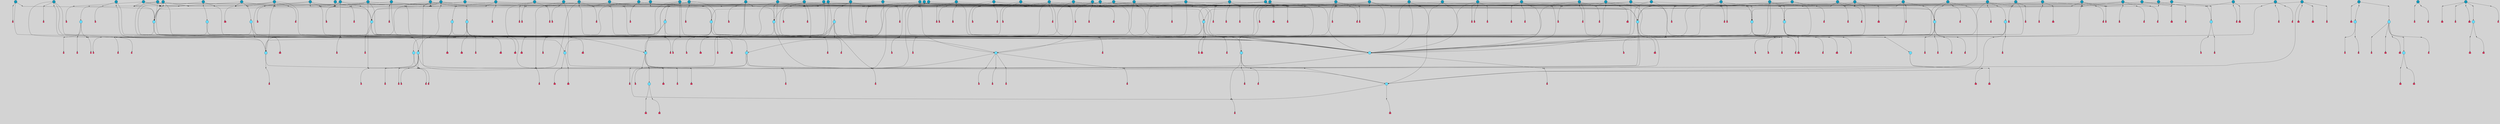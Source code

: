 // File exported with GEGELATI v1.3.1
// On the 2024-04-08 17:40:45
// With the File::TPGGraphDotExporter
digraph{
	graph[pad = "0.212, 0.055" bgcolor = lightgray]
	node[shape=circle style = filled label = ""]
		T3 [fillcolor="#66ddff"]
		T7 [fillcolor="#66ddff"]
		T9 [fillcolor="#66ddff"]
		T11 [fillcolor="#66ddff"]
		T24 [fillcolor="#66ddff"]
		T27 [fillcolor="#66ddff"]
		T54 [fillcolor="#66ddff"]
		T59 [fillcolor="#66ddff"]
		T95 [fillcolor="#66ddff"]
		T111 [fillcolor="#66ddff"]
		T129 [fillcolor="#66ddff"]
		T159 [fillcolor="#66ddff"]
		T176 [fillcolor="#66ddff"]
		T195 [fillcolor="#66ddff"]
		T212 [fillcolor="#66ddff"]
		T213 [fillcolor="#66ddff"]
		T229 [fillcolor="#66ddff"]
		T240 [fillcolor="#66ddff"]
		T242 [fillcolor="#66ddff"]
		T278 [fillcolor="#1199bb"]
		T284 [fillcolor="#1199bb"]
		T315 [fillcolor="#1199bb"]
		T321 [fillcolor="#66ddff"]
		T322 [fillcolor="#66ddff"]
		T323 [fillcolor="#66ddff"]
		T324 [fillcolor="#66ddff"]
		T325 [fillcolor="#66ddff"]
		T326 [fillcolor="#66ddff"]
		T327 [fillcolor="#66ddff"]
		T328 [fillcolor="#1199bb"]
		T330 [fillcolor="#1199bb"]
		T352 [fillcolor="#1199bb"]
		T353 [fillcolor="#66ddff"]
		T394 [fillcolor="#66ddff"]
		T395 [fillcolor="#1199bb"]
		T403 [fillcolor="#1199bb"]
		T415 [fillcolor="#1199bb"]
		T416 [fillcolor="#1199bb"]
		T421 [fillcolor="#1199bb"]
		T424 [fillcolor="#1199bb"]
		T426 [fillcolor="#1199bb"]
		T273 [fillcolor="#1199bb"]
		T430 [fillcolor="#1199bb"]
		T434 [fillcolor="#1199bb"]
		T435 [fillcolor="#1199bb"]
		T437 [fillcolor="#66ddff"]
		T440 [fillcolor="#1199bb"]
		T441 [fillcolor="#1199bb"]
		T442 [fillcolor="#1199bb"]
		T443 [fillcolor="#1199bb"]
		T445 [fillcolor="#1199bb"]
		T446 [fillcolor="#1199bb"]
		T448 [fillcolor="#1199bb"]
		T450 [fillcolor="#1199bb"]
		T451 [fillcolor="#1199bb"]
		T453 [fillcolor="#1199bb"]
		T454 [fillcolor="#1199bb"]
		T455 [fillcolor="#1199bb"]
		T457 [fillcolor="#1199bb"]
		T458 [fillcolor="#1199bb"]
		T459 [fillcolor="#1199bb"]
		T460 [fillcolor="#1199bb"]
		T304 [fillcolor="#1199bb"]
		T463 [fillcolor="#1199bb"]
		T464 [fillcolor="#1199bb"]
		T465 [fillcolor="#1199bb"]
		T466 [fillcolor="#1199bb"]
		T469 [fillcolor="#1199bb"]
		T470 [fillcolor="#1199bb"]
		T485 [fillcolor="#1199bb"]
		T486 [fillcolor="#1199bb"]
		T491 [fillcolor="#1199bb"]
		T500 [fillcolor="#1199bb"]
		T501 [fillcolor="#1199bb"]
		T507 [fillcolor="#66ddff"]
		T509 [fillcolor="#1199bb"]
		T510 [fillcolor="#1199bb"]
		T514 [fillcolor="#1199bb"]
		T518 [fillcolor="#1199bb"]
		T519 [fillcolor="#1199bb"]
		T529 [fillcolor="#1199bb"]
		T530 [fillcolor="#1199bb"]
		T531 [fillcolor="#1199bb"]
		T532 [fillcolor="#1199bb"]
		T536 [fillcolor="#1199bb"]
		T538 [fillcolor="#1199bb"]
		T540 [fillcolor="#1199bb"]
		T542 [fillcolor="#1199bb"]
		T544 [fillcolor="#1199bb"]
		T547 [fillcolor="#1199bb"]
		T550 [fillcolor="#1199bb"]
		T551 [fillcolor="#1199bb"]
		T552 [fillcolor="#1199bb"]
		T553 [fillcolor="#1199bb"]
		T555 [fillcolor="#1199bb"]
		T556 [fillcolor="#1199bb"]
		T557 [fillcolor="#1199bb"]
		T561 [fillcolor="#1199bb"]
		T564 [fillcolor="#1199bb"]
		T565 [fillcolor="#1199bb"]
		T567 [fillcolor="#1199bb"]
		T568 [fillcolor="#66ddff"]
		T569 [fillcolor="#66ddff"]
		T570 [fillcolor="#66ddff"]
		T571 [fillcolor="#1199bb"]
		T572 [fillcolor="#1199bb"]
		T573 [fillcolor="#66ddff"]
		T574 [fillcolor="#1199bb"]
		T575 [fillcolor="#1199bb"]
		T576 [fillcolor="#1199bb"]
		T577 [fillcolor="#1199bb"]
		T578 [fillcolor="#1199bb"]
		T579 [fillcolor="#1199bb"]
		T580 [fillcolor="#1199bb"]
		P5624 [fillcolor="#cccccc" shape=point] //6|
		I5624 [shape=box style=invis label="6|1&2|6#1|7&#92;n10|7&2|0#1|5&#92;n9|4&0|1#2|2&#92;n8|6&0|0#1|0&#92;n"]
		P5624 -> I5624[style=invis]
		A4156 [fillcolor="#ff3366" shape=box margin=0.03 width=0 height=0 label="3"]
		T3 -> P5624 -> A4156
		P5625 [fillcolor="#cccccc" shape=point] //3|
		I5625 [shape=box style=invis label="7|6&2|4#0|2&#92;n10|3&2|7#1|4&#92;n11|6&0|4#0|1&#92;n7|1&0|0#2|6&#92;n7|6&0|3#2|6&#92;n4|0&2|6#0|1&#92;n4|4&2|5#0|2&#92;n4|6&0|4#2|7&#92;n10|0&2|3#1|5&#92;n2|6&0|5#0|2&#92;n1|0&2|3#0|7&#92;n1|6&2|0#0|5&#92;n6|2&0|1#0|7&#92;n9|2&0|3#2|7&#92;n5|3&0|6#0|6&#92;n1|7&2|5#2|3&#92;n8|1&2|7#0|6&#92;n1|0&2|5#2|1&#92;n7|1&2|2#2|5&#92;n7|4&2|6#0|3&#92;n"]
		P5625 -> I5625[style=invis]
		A4157 [fillcolor="#ff3366" shape=box margin=0.03 width=0 height=0 label="4"]
		T3 -> P5625 -> A4157
		P5626 [fillcolor="#cccccc" shape=point] //-3|
		I5626 [shape=box style=invis label="1|6&2|7#0|7&#92;n10|2&0|7#1|3&#92;n9|6&2|7#2|2&#92;n5|3&0|7#0|7&#92;n1|6&2|3#0|0&#92;n2|3&2|3#2|2&#92;n5|1&2|6#0|6&#92;n"]
		P5626 -> I5626[style=invis]
		A4158 [fillcolor="#ff3366" shape=box margin=0.03 width=0 height=0 label="7"]
		T7 -> P5626 -> A4158
		P5627 [fillcolor="#cccccc" shape=point] //5|
		I5627 [shape=box style=invis label="0|5&2|3#0|1&#92;n0|6&2|1#2|4&#92;n6|2&2|6#0|7&#92;n7|4&0|3#0|1&#92;n5|4&0|7#1|6&#92;n9|1&0|5#2|2&#92;n6|3&2|3#1|7&#92;n11|7&2|4#1|6&#92;n2|5&0|1#0|0&#92;n4|7&0|0#0|2&#92;n6|2&0|6#0|0&#92;n2|1&2|6#2|4&#92;n10|0&2|0#1|0&#92;n6|6&2|4#0|6&#92;n"]
		P5627 -> I5627[style=invis]
		A4159 [fillcolor="#ff3366" shape=box margin=0.03 width=0 height=0 label="8"]
		T7 -> P5627 -> A4159
		P5628 [fillcolor="#cccccc" shape=point] //-6|
		I5628 [shape=box style=invis label="11|1&0|7#2|0&#92;n10|4&0|1#1|0&#92;n4|3&2|4#2|1&#92;n0|5&2|0#0|0&#92;n6|1&0|0#0|3&#92;n8|2&2|0#0|4&#92;n11|4&2|0#1|6&#92;n7|0&2|6#2|3&#92;n5|3&2|6#2|0&#92;n2|0&2|0#0|4&#92;n"]
		P5628 -> I5628[style=invis]
		A4160 [fillcolor="#ff3366" shape=box margin=0.03 width=0 height=0 label="9"]
		T9 -> P5628 -> A4160
		P5629 [fillcolor="#cccccc" shape=point] //2|
		I5629 [shape=box style=invis label="6|3&2|7#1|4&#92;n8|6&0|0#2|5&#92;n2|1&0|2#0|3&#92;n8|7&0|6#0|4&#92;n2|1&2|0#0|1&#92;n0|0&2|2#2|3&#92;n6|6&0|7#2|1&#92;n6|1&0|7#2|6&#92;n5|4&2|7#0|4&#92;n0|3&0|4#2|0&#92;n11|0&2|0#2|5&#92;n4|5&2|5#2|4&#92;n5|7&0|6#0|4&#92;n9|7&2|5#0|3&#92;n5|4&2|1#0|3&#92;n5|3&0|1#1|7&#92;n0|4&0|3#2|5&#92;n"]
		P5629 -> I5629[style=invis]
		A4161 [fillcolor="#ff3366" shape=box margin=0.03 width=0 height=0 label="10"]
		T9 -> P5629 -> A4161
		P5630 [fillcolor="#cccccc" shape=point] //6|
		I5630 [shape=box style=invis label="3|0&2|7#2|2&#92;n3|2&0|4#2|5&#92;n5|1&0|2#1|0&#92;n8|7&0|1#2|0&#92;n8|5&0|3#0|6&#92;n0|2&0|2#2|3&#92;n1|5&2|5#0|5&#92;n5|6&0|6#0|7&#92;n6|7&0|0#2|6&#92;n1|2&2|3#0|0&#92;n7|7&2|3#0|4&#92;n0|7&2|7#0|6&#92;n1|0&2|2#2|7&#92;n4|4&0|1#0|0&#92;n"]
		P5630 -> I5630[style=invis]
		A4162 [fillcolor="#ff3366" shape=box margin=0.03 width=0 height=0 label="11"]
		T11 -> P5630 -> A4162
		P5631 [fillcolor="#cccccc" shape=point] //-4|
		I5631 [shape=box style=invis label="4|1&0|4#2|6&#92;n1|2&2|2#2|0&#92;n1|2&2|0#0|6&#92;n8|4&2|3#2|5&#92;n5|5&2|1#1|0&#92;n"]
		P5631 -> I5631[style=invis]
		A4163 [fillcolor="#ff3366" shape=box margin=0.03 width=0 height=0 label="12"]
		T11 -> P5631 -> A4163
		P5632 [fillcolor="#cccccc" shape=point] //1|
		I5632 [shape=box style=invis label="5|1&0|6#2|7&#92;n2|4&0|4#2|2&#92;n0|6&0|5#0|4&#92;n10|6&2|5#1|6&#92;n9|3&0|1#1|7&#92;n10|3&2|2#1|0&#92;n5|0&0|0#2|1&#92;n11|3&2|3#1|5&#92;n10|3&0|1#1|0&#92;n2|4&0|1#0|1&#92;n0|2&0|3#2|4&#92;n9|2&2|1#2|5&#92;n11|7&2|6#2|6&#92;n"]
		P5632 -> I5632[style=invis]
		T24 -> P5632 -> T7
		P5633 [fillcolor="#cccccc" shape=point] //5|
		I5633 [shape=box style=invis label="3|0&2|0#0|1&#92;n3|0&0|7#0|1&#92;n5|3&0|2#2|6&#92;n4|4&2|4#2|6&#92;n11|2&0|7#1|6&#92;n2|7&2|2#2|5&#92;n9|3&2|6#2|7&#92;n7|7&0|0#0|4&#92;n6|1&2|4#2|3&#92;n5|4&2|0#1|6&#92;n1|3&0|7#0|4&#92;n"]
		P5633 -> I5633[style=invis]
		A4164 [fillcolor="#ff3366" shape=box margin=0.03 width=0 height=0 label="7"]
		T24 -> P5633 -> A4164
		P5634 [fillcolor="#cccccc" shape=point] //-2|
		I5634 [shape=box style=invis label="4|1&0|4#0|3&#92;n4|2&0|5#2|0&#92;n5|5&2|6#0|5&#92;n1|4&0|1#0|2&#92;n6|3&2|7#1|5&#92;n0|4&2|0#0|3&#92;n8|5&2|5#1|2&#92;n10|7&2|7#1|1&#92;n3|4&0|0#2|1&#92;n3|6&2|5#2|5&#92;n8|3&0|1#0|7&#92;n10|0&2|7#1|3&#92;n4|1&2|4#0|1&#92;n9|3&2|0#0|4&#92;n3|6&2|0#0|4&#92;n1|2&0|6#2|1&#92;n4|0&2|1#2|2&#92;n"]
		P5634 -> I5634[style=invis]
		A4165 [fillcolor="#ff3366" shape=box margin=0.03 width=0 height=0 label="14"]
		T24 -> P5634 -> A4165
		P5635 [fillcolor="#cccccc" shape=point] //2|
		I5635 [shape=box style=invis label="9|1&2|3#0|1&#92;n5|2&2|0#2|4&#92;n3|6&2|5#2|7&#92;n7|0&2|5#0|4&#92;n1|2&0|3#0|5&#92;n7|3&2|7#0|0&#92;n"]
		P5635 -> I5635[style=invis]
		A4166 [fillcolor="#ff3366" shape=box margin=0.03 width=0 height=0 label="2"]
		T27 -> P5635 -> A4166
		P5636 [fillcolor="#cccccc" shape=point] //-6|
		I5636 [shape=box style=invis label="7|5&0|4#0|4&#92;n11|0&2|5#2|1&#92;n"]
		P5636 -> I5636[style=invis]
		A4167 [fillcolor="#ff3366" shape=box margin=0.03 width=0 height=0 label="3"]
		T27 -> P5636 -> A4167
		T27 -> P5625
		P5637 [fillcolor="#cccccc" shape=point] //0|
		I5637 [shape=box style=invis label="2|5&0|1#0|6&#92;n6|1&2|2#2|7&#92;n8|0&0|3#1|4&#92;n4|3&2|5#2|4&#92;n8|1&2|4#0|0&#92;n6|6&0|1#2|6&#92;n11|7&2|4#2|5&#92;n6|2&2|4#0|2&#92;n8|5&2|4#2|4&#92;n2|1&2|1#2|2&#92;n2|7&2|5#2|6&#92;n9|7&0|5#0|4&#92;n1|2&0|5#2|6&#92;n4|2&2|3#2|7&#92;n3|3&2|1#0|2&#92;n"]
		P5637 -> I5637[style=invis]
		A4168 [fillcolor="#ff3366" shape=box margin=0.03 width=0 height=0 label="5"]
		T27 -> P5637 -> A4168
		P5638 [fillcolor="#cccccc" shape=point] //0|
		I5638 [shape=box style=invis label="4|0&0|3#2|7&#92;n10|2&0|3#1|7&#92;n3|5&0|2#0|3&#92;n4|5&0|0#2|1&#92;n10|7&2|0#1|2&#92;n5|3&2|3#1|6&#92;n9|5&2|0#0|4&#92;n5|4&2|7#0|2&#92;n10|3&2|7#1|4&#92;n7|2&0|1#2|6&#92;n8|6&0|5#0|5&#92;n8|7&2|3#0|5&#92;n2|6&2|4#0|0&#92;n"]
		P5638 -> I5638[style=invis]
		A4169 [fillcolor="#ff3366" shape=box margin=0.03 width=0 height=0 label="5"]
		T27 -> P5638 -> A4169
		P5639 [fillcolor="#cccccc" shape=point] //8|
		I5639 [shape=box style=invis label="9|0&0|1#2|0&#92;n10|1&2|5#1|4&#92;n8|2&2|6#0|4&#92;n2|4&2|5#2|3&#92;n4|2&2|2#0|2&#92;n7|5&0|2#0|0&#92;n8|2&2|1#1|3&#92;n8|7&0|7#2|1&#92;n1|1&0|0#0|7&#92;n5|6&2|5#1|0&#92;n6|6&2|5#0|0&#92;n11|4&0|3#2|6&#92;n4|2&2|4#0|7&#92;n5|6&0|1#2|0&#92;n11|3&0|2#0|7&#92;n"]
		P5639 -> I5639[style=invis]
		A4170 [fillcolor="#ff3366" shape=box margin=0.03 width=0 height=0 label="6"]
		T54 -> P5639 -> A4170
		T54 -> P5633
		P5640 [fillcolor="#cccccc" shape=point] //-10|
		I5640 [shape=box style=invis label="3|6&0|0#0|4&#92;n4|1&2|4#0|1&#92;n5|1&0|1#0|4&#92;n5|5&2|6#0|5&#92;n6|5&0|6#0|3&#92;n11|1&2|0#0|1&#92;n0|7&2|0#0|3&#92;n1|2&0|6#0|1&#92;n8|0&0|4#2|0&#92;n0|4&0|7#2|7&#92;n7|0&2|7#1|3&#92;n3|1&0|5#2|5&#92;n5|1&0|4#0|3&#92;n2|2&0|2#0|0&#92;n8|3&0|1#0|7&#92;n3|0&0|3#0|5&#92;n7|2&0|5#2|0&#92;n6|3&2|7#1|5&#92;n4|7&2|7#2|1&#92;n"]
		P5640 -> I5640[style=invis]
		A4171 [fillcolor="#ff3366" shape=box margin=0.03 width=0 height=0 label="14"]
		T54 -> P5640 -> A4171
		T54 -> P5627
		P5641 [fillcolor="#cccccc" shape=point] //8|
		I5641 [shape=box style=invis label="9|0&0|1#2|0&#92;n10|1&2|5#1|4&#92;n8|2&2|6#0|4&#92;n4|5&0|3#0|1&#92;n2|4&2|5#2|3&#92;n4|2&2|2#0|2&#92;n7|5&0|2#0|0&#92;n8|2&2|1#1|3&#92;n8|7&0|7#2|1&#92;n1|1&0|0#0|7&#92;n5|6&2|5#1|0&#92;n6|3&2|5#0|0&#92;n11|4&0|3#2|6&#92;n1|2&2|4#0|7&#92;n5|6&0|1#2|0&#92;n11|3&0|2#0|7&#92;n"]
		P5641 -> I5641[style=invis]
		A4172 [fillcolor="#ff3366" shape=box margin=0.03 width=0 height=0 label="6"]
		T59 -> P5641 -> A4172
		T59 -> P5633
		T59 -> P5628
		T59 -> P5633
		P5642 [fillcolor="#cccccc" shape=point] //4|
		I5642 [shape=box style=invis label="4|3&0|6#0|3&#92;n5|7&2|3#2|2&#92;n5|6&0|7#1|2&#92;n1|4&2|6#0|3&#92;n8|4&2|1#2|5&#92;n9|5&2|4#1|4&#92;n2|4&0|5#0|7&#92;n10|0&0|6#1|3&#92;n3|0&0|6#0|2&#92;n2|7&2|7#2|6&#92;n5|2&0|5#1|5&#92;n10|4&2|5#1|7&#92;n4|0&0|4#2|4&#92;n11|1&0|4#2|6&#92;n10|6&2|0#1|4&#92;n9|7&0|3#1|4&#92;n4|5&2|7#0|6&#92;n11|5&2|6#2|3&#92;n0|3&0|5#0|1&#92;n"]
		P5642 -> I5642[style=invis]
		A4173 [fillcolor="#ff3366" shape=box margin=0.03 width=0 height=0 label="13"]
		T95 -> P5642 -> A4173
		P5643 [fillcolor="#cccccc" shape=point] //8|
		I5643 [shape=box style=invis label="9|7&0|5#2|5&#92;n3|3&2|3#0|2&#92;n9|5&2|2#1|0&#92;n2|3&0|6#0|3&#92;n4|4&2|5#2|7&#92;n11|3&2|0#1|5&#92;n6|6&2|1#2|2&#92;n4|6&0|1#2|2&#92;n2|5&2|7#2|2&#92;n7|7&2|2#2|3&#92;n6|5&0|3#2|6&#92;n6|7&0|6#0|2&#92;n"]
		P5643 -> I5643[style=invis]
		A4174 [fillcolor="#ff3366" shape=box margin=0.03 width=0 height=0 label="14"]
		T95 -> P5643 -> A4174
		P5644 [fillcolor="#cccccc" shape=point] //2|
		I5644 [shape=box style=invis label="4|1&0|4#2|6&#92;n5|5&2|1#1|0&#92;n1|0&2|0#0|6&#92;n8|4&2|3#2|5&#92;n"]
		P5644 -> I5644[style=invis]
		T95 -> P5644 -> T11
		P5645 [fillcolor="#cccccc" shape=point] //-9|
		I5645 [shape=box style=invis label="2|0&2|0#2|1&#92;n4|4&2|4#2|6&#92;n9|1&0|3#1|7&#92;n5|3&0|2#2|6&#92;n2|7&2|2#2|5&#92;n5|4&2|0#1|6&#92;n3|0&0|7#0|1&#92;n1|3&0|7#0|4&#92;n11|6&2|2#0|7&#92;n7|7&0|0#0|4&#92;n11|0&0|7#1|6&#92;n9|3&2|6#2|7&#92;n"]
		P5645 -> I5645[style=invis]
		A4175 [fillcolor="#ff3366" shape=box margin=0.03 width=0 height=0 label="7"]
		T95 -> P5645 -> A4175
		P5646 [fillcolor="#cccccc" shape=point] //-8|
		I5646 [shape=box style=invis label="7|5&0|4#2|4&#92;n"]
		P5646 -> I5646[style=invis]
		A4176 [fillcolor="#ff3366" shape=box margin=0.03 width=0 height=0 label="3"]
		T95 -> P5646 -> A4176
		P5647 [fillcolor="#cccccc" shape=point] //-5|
		I5647 [shape=box style=invis label="0|0&2|3#0|2&#92;n10|5&0|6#1|3&#92;n7|3&0|6#2|3&#92;n3|4&0|6#0|6&#92;n10|5&0|2#1|1&#92;n5|0&0|1#0|3&#92;n6|6&2|5#1|5&#92;n7|4&0|2#1|7&#92;n5|7&0|1#2|5&#92;n1|5&0|0#0|3&#92;n7|5&2|1#2|6&#92;n9|0&0|2#0|0&#92;n4|0&2|4#0|0&#92;n4|6&0|0#2|3&#92;n3|1&0|6#2|5&#92;n7|7&2|1#2|3&#92;n9|4&2|2#0|6&#92;n"]
		P5647 -> I5647[style=invis]
		T111 -> P5647 -> T9
		P5648 [fillcolor="#cccccc" shape=point] //7|
		I5648 [shape=box style=invis label="7|4&2|1#2|0&#92;n4|1&2|4#2|3&#92;n5|0&2|0#2|2&#92;n6|1&2|4#2|6&#92;n"]
		P5648 -> I5648[style=invis]
		A4177 [fillcolor="#ff3366" shape=box margin=0.03 width=0 height=0 label="9"]
		T111 -> P5648 -> A4177
		P5649 [fillcolor="#cccccc" shape=point] //2|
		I5649 [shape=box style=invis label="3|0&2|0#0|1&#92;n11|2&0|7#1|6&#92;n8|7&2|4#0|5&#92;n5|3&0|2#2|6&#92;n4|4&2|4#2|6&#92;n3|0&0|7#0|1&#92;n2|7&2|2#2|5&#92;n9|3&2|6#2|7&#92;n7|7&0|0#0|4&#92;n6|1&2|4#1|3&#92;n5|4&2|0#1|6&#92;n1|3&0|7#0|4&#92;n"]
		P5649 -> I5649[style=invis]
		A4178 [fillcolor="#ff3366" shape=box margin=0.03 width=0 height=0 label="7"]
		T111 -> P5649 -> A4178
		T111 -> P5628
		T129 -> P5639
		T129 -> P5633
		P5650 [fillcolor="#cccccc" shape=point] //10|
		I5650 [shape=box style=invis label="4|5&2|7#2|1&#92;n1|7&2|3#0|6&#92;n3|5&2|2#0|3&#92;n10|3&0|7#1|4&#92;n7|1&0|4#2|6&#92;n10|2&0|3#1|7&#92;n9|5&2|0#0|4&#92;n4|0&0|3#2|7&#92;n11|4&2|6#1|2&#92;n5|4&2|7#0|2&#92;n2|6&2|4#0|0&#92;n6|5&0|7#2|1&#92;n5|3&2|3#1|6&#92;n10|7&2|0#1|2&#92;n"]
		P5650 -> I5650[style=invis]
		A4179 [fillcolor="#ff3366" shape=box margin=0.03 width=0 height=0 label="5"]
		T129 -> P5650 -> A4179
		P5651 [fillcolor="#cccccc" shape=point] //5|
		I5651 [shape=box style=invis label="9|4&2|3#1|3&#92;n0|4&2|4#0|5&#92;n6|1&2|6#2|5&#92;n4|0&0|5#2|0&#92;n"]
		P5651 -> I5651[style=invis]
		A4180 [fillcolor="#ff3366" shape=box margin=0.03 width=0 height=0 label="7"]
		T129 -> P5651 -> A4180
		P5652 [fillcolor="#cccccc" shape=point] //6|
		I5652 [shape=box style=invis label="9|4&2|7#0|6&#92;n8|4&0|1#1|0&#92;n1|3&0|0#2|1&#92;n2|4&0|6#2|2&#92;n5|1&2|5#0|7&#92;n3|0&0|3#2|6&#92;n2|2&2|6#0|2&#92;n8|4&0|4#2|2&#92;n5|1&2|4#0|3&#92;n9|4&0|6#0|6&#92;n5|0&2|2#1|5&#92;n11|7&0|0#1|1&#92;n0|4&0|3#0|3&#92;n7|7&2|4#2|5&#92;n1|5&0|1#2|1&#92;n"]
		P5652 -> I5652[style=invis]
		A4181 [fillcolor="#ff3366" shape=box margin=0.03 width=0 height=0 label="1"]
		T129 -> P5652 -> A4181
		P5653 [fillcolor="#cccccc" shape=point] //7|
		I5653 [shape=box style=invis label="7|0&2|1#2|0&#92;n9|7&2|1#1|7&#92;n8|2&0|1#1|0&#92;n6|6&0|2#1|1&#92;n2|2&0|5#0|0&#92;n5|7&0|0#2|1&#92;n5|1&2|5#1|5&#92;n4|7&2|4#2|3&#92;n10|5&2|2#1|5&#92;n1|3&2|2#2|0&#92;n10|2&2|6#1|5&#92;n"]
		P5653 -> I5653[style=invis]
		A4182 [fillcolor="#ff3366" shape=box margin=0.03 width=0 height=0 label="1"]
		T159 -> P5653 -> A4182
		P5654 [fillcolor="#cccccc" shape=point] //7|
		I5654 [shape=box style=invis label="7|4&2|7#0|4&#92;n4|6&0|1#2|5&#92;n2|1&2|3#0|0&#92;n4|3&2|0#0|1&#92;n0|0&2|7#2|7&#92;n7|7&0|5#2|3&#92;n5|0&2|1#2|2&#92;n10|0&0|4#1|2&#92;n4|4&0|7#0|0&#92;n6|7&0|2#0|1&#92;n1|4&2|5#0|4&#92;n"]
		P5654 -> I5654[style=invis]
		A4183 [fillcolor="#ff3366" shape=box margin=0.03 width=0 height=0 label="0"]
		T159 -> P5654 -> A4183
		P5655 [fillcolor="#cccccc" shape=point] //5|
		I5655 [shape=box style=invis label="0|5&2|3#0|1&#92;n0|6&2|1#2|4&#92;n6|2&2|6#0|7&#92;n9|0&2|7#1|1&#92;n7|4&0|3#0|1&#92;n11|7&2|4#1|6&#92;n9|1&0|5#2|2&#92;n5|4&0|7#1|6&#92;n2|5&0|1#0|0&#92;n4|7&0|0#0|2&#92;n6|2&0|6#0|0&#92;n2|1&2|6#2|4&#92;n10|0&0|0#1|0&#92;n6|6&2|4#0|6&#92;n"]
		P5655 -> I5655[style=invis]
		T159 -> P5655 -> T129
		P5656 [fillcolor="#cccccc" shape=point] //3|
		I5656 [shape=box style=invis label="4|7&0|7#2|7&#92;n11|5&2|6#0|2&#92;n5|5&2|6#2|0&#92;n3|2&0|6#0|3&#92;n10|2&2|5#1|5&#92;n9|4&2|3#1|5&#92;n2|5&2|7#2|4&#92;n11|3&2|5#1|0&#92;n7|0&0|7#2|1&#92;n1|2&0|5#0|1&#92;n"]
		P5656 -> I5656[style=invis]
		A4184 [fillcolor="#ff3366" shape=box margin=0.03 width=0 height=0 label="5"]
		T176 -> P5656 -> A4184
		P5657 [fillcolor="#cccccc" shape=point] //2|
		I5657 [shape=box style=invis label="7|1&0|6#0|1&#92;n5|2&2|5#1|6&#92;n10|1&2|1#1|1&#92;n4|7&0|4#2|2&#92;n11|7&0|4#2|7&#92;n5|0&0|5#1|7&#92;n8|2&0|5#2|4&#92;n10|0&2|6#1|6&#92;n5|1&0|1#2|3&#92;n1|6&2|0#0|1&#92;n9|6&2|2#1|4&#92;n3|4&2|3#0|0&#92;n10|1&0|1#1|0&#92;n2|2&0|1#2|1&#92;n3|1&2|7#0|3&#92;n"]
		P5657 -> I5657[style=invis]
		A4185 [fillcolor="#ff3366" shape=box margin=0.03 width=0 height=0 label="10"]
		T176 -> P5657 -> A4185
		P5658 [fillcolor="#cccccc" shape=point] //-1|
		I5658 [shape=box style=invis label="1|7&2|1#0|6&#92;n8|1&2|3#0|5&#92;n10|6&2|7#1|0&#92;n1|7&2|5#0|2&#92;n0|3&0|3#2|2&#92;n3|5&0|1#0|0&#92;n3|5&0|2#0|3&#92;n1|5&2|0#0|4&#92;n5|7&2|2#2|5&#92;n4|0&2|3#0|3&#92;n"]
		P5658 -> I5658[style=invis]
		T176 -> P5658 -> T3
		P5659 [fillcolor="#cccccc" shape=point] //-3|
		I5659 [shape=box style=invis label="6|3&2|4#1|4&#92;n5|3&0|1#1|7&#92;n2|1&0|2#2|3&#92;n8|7&0|6#0|4&#92;n2|1&2|0#0|1&#92;n0|0&2|2#2|3&#92;n6|1&0|7#2|6&#92;n5|7&0|2#0|4&#92;n0|3&0|4#2|0&#92;n11|0&2|0#2|5&#92;n6|0&2|0#1|4&#92;n8|6&0|2#2|5&#92;n5|4&2|1#0|3&#92;n9|7&2|5#0|3&#92;n5|4&2|7#0|4&#92;n"]
		P5659 -> I5659[style=invis]
		A4186 [fillcolor="#ff3366" shape=box margin=0.03 width=0 height=0 label="10"]
		T176 -> P5659 -> A4186
		P5660 [fillcolor="#cccccc" shape=point] //4|
		I5660 [shape=box style=invis label="7|1&0|6#0|1&#92;n5|2&2|5#1|6&#92;n10|1&2|1#1|1&#92;n9|6&2|2#1|4&#92;n4|7&0|4#2|2&#92;n9|6&0|4#1|1&#92;n10|0&2|6#1|6&#92;n5|1&0|1#2|3&#92;n1|6&2|0#0|1&#92;n8|2&0|5#2|4&#92;n3|4&2|3#0|0&#92;n10|1&0|5#1|0&#92;n2|2&0|1#2|1&#92;n3|1&2|7#0|3&#92;n"]
		P5660 -> I5660[style=invis]
		A4187 [fillcolor="#ff3366" shape=box margin=0.03 width=0 height=0 label="10"]
		T176 -> P5660 -> A4187
		P5661 [fillcolor="#cccccc" shape=point] //5|
		I5661 [shape=box style=invis label="3|0&2|0#2|1&#92;n3|0&0|7#0|1&#92;n5|3&0|2#2|6&#92;n4|4&2|4#2|6&#92;n5|4&2|0#1|6&#92;n2|7&2|2#2|5&#92;n1|3&0|7#0|4&#92;n11|6&2|2#0|7&#92;n7|7&0|0#0|4&#92;n6|1&2|4#2|3&#92;n11|0&0|7#1|6&#92;n9|3&2|6#2|7&#92;n"]
		P5661 -> I5661[style=invis]
		A4188 [fillcolor="#ff3366" shape=box margin=0.03 width=0 height=0 label="7"]
		T195 -> P5661 -> A4188
		P5662 [fillcolor="#cccccc" shape=point] //4|
		I5662 [shape=box style=invis label="7|1&0|6#0|1&#92;n6|7&2|7#1|7&#92;n10|1&2|1#1|1&#92;n9|6&2|2#1|4&#92;n4|7&0|4#2|2&#92;n9|6&0|5#1|1&#92;n10|0&2|6#1|6&#92;n5|1&0|1#2|3&#92;n10|1&0|5#1|0&#92;n3|4&2|3#0|0&#92;n8|2&0|5#2|4&#92;n1|6&2|0#0|0&#92;n2|3&0|1#2|6&#92;n5|2&2|2#1|6&#92;n2|2&0|1#2|1&#92;n3|1&2|7#0|3&#92;n6|7&2|3#0|4&#92;n"]
		P5662 -> I5662[style=invis]
		A4189 [fillcolor="#ff3366" shape=box margin=0.03 width=0 height=0 label="10"]
		T195 -> P5662 -> A4189
		P5663 [fillcolor="#cccccc" shape=point] //-4|
		I5663 [shape=box style=invis label="0|4&0|0#2|7&#92;n8|5&2|4#2|4&#92;n4|3&2|5#2|4&#92;n11|7&2|2#2|5&#92;n6|5&2|2#2|7&#92;n3|2&0|7#0|7&#92;n3|3&2|1#0|3&#92;n2|6&0|3#2|5&#92;n0|1&2|6#2|2&#92;n8|2&0|0#1|6&#92;n0|7&0|5#0|4&#92;n9|5&0|3#2|7&#92;n2|7&2|5#2|6&#92;n9|0&2|0#0|1&#92;n1|2&2|4#0|2&#92;n"]
		P5663 -> I5663[style=invis]
		T195 -> P5663 -> T27
		T195 -> P5654
		P5664 [fillcolor="#cccccc" shape=point] //6|
		I5664 [shape=box style=invis label="9|4&2|7#0|6&#92;n8|4&0|1#1|0&#92;n1|3&0|0#2|1&#92;n2|4&0|6#2|2&#92;n5|1&2|5#0|7&#92;n3|0&0|3#2|6&#92;n2|2&2|6#0|2&#92;n8|4&0|4#2|2&#92;n5|1&2|4#0|3&#92;n9|4&0|6#0|6&#92;n5|0&2|2#1|5&#92;n11|7&0|0#1|1&#92;n0|4&0|3#0|3&#92;n7|7&2|4#2|5&#92;n1|5&0|1#2|1&#92;n"]
		P5664 -> I5664[style=invis]
		A4190 [fillcolor="#ff3366" shape=box margin=0.03 width=0 height=0 label="1"]
		T212 -> P5664 -> A4190
		P5665 [fillcolor="#cccccc" shape=point] //5|
		I5665 [shape=box style=invis label="9|4&2|3#1|3&#92;n0|4&2|4#0|5&#92;n6|1&2|6#2|5&#92;n4|0&0|5#2|0&#92;n"]
		P5665 -> I5665[style=invis]
		A4191 [fillcolor="#ff3366" shape=box margin=0.03 width=0 height=0 label="7"]
		T212 -> P5665 -> A4191
		P5666 [fillcolor="#cccccc" shape=point] //5|
		I5666 [shape=box style=invis label="3|0&2|0#0|1&#92;n3|0&0|7#0|1&#92;n5|3&0|2#2|6&#92;n4|4&2|4#2|6&#92;n11|2&0|7#1|6&#92;n2|7&2|2#2|5&#92;n9|3&2|6#2|7&#92;n7|7&0|0#0|4&#92;n6|1&2|4#2|3&#92;n5|4&2|0#1|6&#92;n1|3&0|7#0|4&#92;n"]
		P5666 -> I5666[style=invis]
		A4192 [fillcolor="#ff3366" shape=box margin=0.03 width=0 height=0 label="7"]
		T212 -> P5666 -> A4192
		P5667 [fillcolor="#cccccc" shape=point] //8|
		I5667 [shape=box style=invis label="9|0&0|1#2|0&#92;n10|1&2|5#1|4&#92;n8|2&2|6#0|4&#92;n2|4&2|5#2|3&#92;n4|2&2|2#0|2&#92;n7|5&0|2#0|0&#92;n8|2&2|1#1|3&#92;n8|7&0|7#2|1&#92;n1|1&0|0#0|7&#92;n5|6&2|5#1|0&#92;n6|6&2|5#0|0&#92;n11|4&0|3#2|6&#92;n4|2&2|4#0|7&#92;n5|6&0|1#2|0&#92;n11|3&0|2#0|7&#92;n"]
		P5667 -> I5667[style=invis]
		A4193 [fillcolor="#ff3366" shape=box margin=0.03 width=0 height=0 label="6"]
		T212 -> P5667 -> A4193
		P5668 [fillcolor="#cccccc" shape=point] //10|
		I5668 [shape=box style=invis label="4|5&2|7#2|1&#92;n1|7&2|3#0|6&#92;n3|5&2|2#0|3&#92;n10|3&0|7#1|4&#92;n7|1&0|4#2|6&#92;n10|2&0|3#1|7&#92;n9|5&2|0#0|4&#92;n4|0&0|3#2|7&#92;n11|4&2|6#1|2&#92;n5|4&2|7#0|2&#92;n2|6&2|4#0|0&#92;n6|5&0|7#2|1&#92;n5|3&2|3#1|6&#92;n10|7&2|0#1|2&#92;n"]
		P5668 -> I5668[style=invis]
		A4194 [fillcolor="#ff3366" shape=box margin=0.03 width=0 height=0 label="5"]
		T212 -> P5668 -> A4194
		P5669 [fillcolor="#cccccc" shape=point] //6|
		I5669 [shape=box style=invis label="9|4&2|7#0|6&#92;n8|4&0|1#1|0&#92;n1|3&0|0#2|1&#92;n2|4&0|6#2|2&#92;n5|1&2|5#0|7&#92;n3|0&0|3#2|6&#92;n2|2&2|6#0|2&#92;n8|4&0|4#2|2&#92;n5|1&2|4#0|3&#92;n9|4&0|6#0|6&#92;n5|0&2|2#1|5&#92;n11|7&0|0#1|1&#92;n0|4&0|3#0|3&#92;n7|7&2|4#2|5&#92;n1|5&0|1#2|1&#92;n"]
		P5669 -> I5669[style=invis]
		A4195 [fillcolor="#ff3366" shape=box margin=0.03 width=0 height=0 label="1"]
		T213 -> P5669 -> A4195
		P5670 [fillcolor="#cccccc" shape=point] //5|
		I5670 [shape=box style=invis label="9|4&2|3#1|3&#92;n0|4&2|4#0|5&#92;n6|1&2|6#2|5&#92;n4|0&0|5#2|0&#92;n"]
		P5670 -> I5670[style=invis]
		A4196 [fillcolor="#ff3366" shape=box margin=0.03 width=0 height=0 label="7"]
		T213 -> P5670 -> A4196
		P5671 [fillcolor="#cccccc" shape=point] //8|
		I5671 [shape=box style=invis label="9|0&0|1#2|0&#92;n10|1&2|5#1|4&#92;n8|2&2|6#0|4&#92;n2|4&2|5#2|3&#92;n4|2&2|2#0|2&#92;n7|5&0|2#0|0&#92;n8|2&2|1#1|3&#92;n8|7&0|7#2|1&#92;n1|1&0|0#0|7&#92;n5|6&2|5#1|0&#92;n6|6&2|5#0|0&#92;n11|4&0|3#2|6&#92;n4|2&2|4#0|7&#92;n5|6&0|1#2|0&#92;n11|3&0|2#0|7&#92;n"]
		P5671 -> I5671[style=invis]
		A4197 [fillcolor="#ff3366" shape=box margin=0.03 width=0 height=0 label="6"]
		T213 -> P5671 -> A4197
		P5672 [fillcolor="#cccccc" shape=point] //10|
		I5672 [shape=box style=invis label="4|5&2|7#2|1&#92;n1|7&2|3#0|6&#92;n3|5&2|2#0|3&#92;n10|3&0|7#1|4&#92;n7|1&0|4#2|6&#92;n10|2&0|3#1|7&#92;n9|5&2|0#0|4&#92;n4|0&0|3#2|7&#92;n11|4&2|6#1|2&#92;n5|4&2|7#0|2&#92;n2|6&2|4#0|0&#92;n6|5&0|7#2|1&#92;n5|3&2|3#1|6&#92;n10|7&2|0#1|2&#92;n"]
		P5672 -> I5672[style=invis]
		A4198 [fillcolor="#ff3366" shape=box margin=0.03 width=0 height=0 label="5"]
		T213 -> P5672 -> A4198
		P5673 [fillcolor="#cccccc" shape=point] //5|
		I5673 [shape=box style=invis label="3|0&2|0#0|1&#92;n3|0&0|7#0|1&#92;n5|3&0|2#2|6&#92;n4|4&2|4#2|6&#92;n11|2&0|7#1|6&#92;n2|7&2|2#2|5&#92;n9|3&2|6#2|7&#92;n7|7&0|0#0|4&#92;n6|1&2|4#2|3&#92;n5|4&2|0#1|6&#92;n1|3&0|7#0|4&#92;n"]
		P5673 -> I5673[style=invis]
		A4199 [fillcolor="#ff3366" shape=box margin=0.03 width=0 height=0 label="7"]
		T213 -> P5673 -> A4199
		P5674 [fillcolor="#cccccc" shape=point] //-2|
		I5674 [shape=box style=invis label="5|2&2|0#2|4&#92;n9|1&2|3#0|1&#92;n3|6&2|5#2|7&#92;n7|0&2|1#0|4&#92;n1|2&0|3#0|5&#92;n7|3&2|7#0|0&#92;n"]
		P5674 -> I5674[style=invis]
		A4200 [fillcolor="#ff3366" shape=box margin=0.03 width=0 height=0 label="2"]
		T229 -> P5674 -> A4200
		P5675 [fillcolor="#cccccc" shape=point] //9|
		I5675 [shape=box style=invis label="7|1&2|2#2|5&#92;n1|0&2|5#2|1&#92;n11|6&0|4#0|1&#92;n10|6&0|3#1|6&#92;n7|1&0|0#2|6&#92;n4|0&2|6#0|1&#92;n4|6&0|4#2|7&#92;n10|0&2|3#1|0&#92;n1|0&2|3#0|7&#92;n1|6&2|0#0|5&#92;n6|2&0|1#0|7&#92;n9|2&0|3#2|7&#92;n5|3&0|6#0|6&#92;n3|1&0|3#0|5&#92;n1|7&2|5#2|3&#92;n8|1&2|7#0|6&#92;n10|3&2|0#1|4&#92;n7|6&2|4#0|2&#92;n7|4&2|6#0|3&#92;n"]
		P5675 -> I5675[style=invis]
		T229 -> P5675 -> T7
		P5676 [fillcolor="#cccccc" shape=point] //2|
		I5676 [shape=box style=invis label="8|6&0|2#0|5&#92;n10|5&2|3#1|7&#92;n5|6&0|1#2|5&#92;n11|3&0|0#2|2&#92;n0|3&2|1#0|6&#92;n9|7&2|6#0|1&#92;n4|6&2|7#0|2&#92;n8|0&0|6#2|0&#92;n11|2&0|7#0|1&#92;n3|7&2|4#0|7&#92;n5|1&0|1#0|6&#92;n7|6&2|7#2|4&#92;n6|1&0|3#0|2&#92;n6|6&2|5#1|2&#92;n8|5&0|2#0|0&#92;n0|2&0|3#0|0&#92;n2|5&2|5#2|1&#92;n10|4&0|1#1|0&#92;n4|3&2|5#0|4&#92;n"]
		P5676 -> I5676[style=invis]
		A4201 [fillcolor="#ff3366" shape=box margin=0.03 width=0 height=0 label="11"]
		T229 -> P5676 -> A4201
		P5677 [fillcolor="#cccccc" shape=point] //-7|
		I5677 [shape=box style=invis label="11|2&2|6#1|1&#92;n2|3&0|6#2|3&#92;n10|0&0|2#1|4&#92;n"]
		P5677 -> I5677[style=invis]
		T229 -> P5677 -> T111
		P5678 [fillcolor="#cccccc" shape=point] //-1|
		I5678 [shape=box style=invis label="6|4&0|4#2|4&#92;n4|5&2|5#2|4&#92;n9|7&2|5#0|3&#92;n3|7&2|6#0|6&#92;n8|7&0|6#0|4&#92;n2|1&2|0#0|1&#92;n8|6&0|0#2|5&#92;n2|1&0|2#0|3&#92;n6|1&0|7#2|6&#92;n6|3&0|1#1|6&#92;n5|4&2|7#0|4&#92;n0|7&0|4#2|0&#92;n11|0&2|0#2|5&#92;n3|7&2|0#2|7&#92;n8|3&2|7#1|4&#92;n5|7&0|6#0|4&#92;n0|0&2|3#2|3&#92;n5|4&2|1#0|3&#92;n0|4&0|3#2|5&#92;n"]
		P5678 -> I5678[style=invis]
		A4202 [fillcolor="#ff3366" shape=box margin=0.03 width=0 height=0 label="10"]
		T229 -> P5678 -> A4202
		P5679 [fillcolor="#cccccc" shape=point] //5|
		I5679 [shape=box style=invis label="1|6&2|7#0|7&#92;n9|2&2|7#2|2&#92;n10|2&0|7#1|3&#92;n5|3&0|7#0|7&#92;n7|0&2|7#2|2&#92;n1|6&2|3#0|0&#92;n2|3&2|3#2|2&#92;n"]
		P5679 -> I5679[style=invis]
		A4203 [fillcolor="#ff3366" shape=box margin=0.03 width=0 height=0 label="7"]
		T240 -> P5679 -> A4203
		P5680 [fillcolor="#cccccc" shape=point] //-8|
		I5680 [shape=box style=invis label="7|5&0|2#2|1&#92;n1|0&2|6#0|0&#92;n7|1&2|6#1|1&#92;n8|7&0|3#1|6&#92;n3|7&2|3#2|4&#92;n"]
		P5680 -> I5680[style=invis]
		A4204 [fillcolor="#ff3366" shape=box margin=0.03 width=0 height=0 label="2"]
		T240 -> P5680 -> A4204
		P5681 [fillcolor="#cccccc" shape=point] //-3|
		I5681 [shape=box style=invis label="1|1&2|1#0|1&#92;n1|4&0|0#2|4&#92;n11|0&2|3#0|2&#92;n11|6&0|4#0|1&#92;n5|2&0|6#1|5&#92;n3|7&2|6#2|7&#92;n7|7&0|1#2|1&#92;n9|5&2|2#2|0&#92;n6|5&2|6#1|4&#92;n0|7&0|5#2|4&#92;n8|1&0|0#2|3&#92;n0|5&0|3#0|5&#92;n2|0&2|4#0|5&#92;n7|5&2|7#1|3&#92;n8|3&0|0#1|2&#92;n"]
		P5681 -> I5681[style=invis]
		A4205 [fillcolor="#ff3366" shape=box margin=0.03 width=0 height=0 label="1"]
		T240 -> P5681 -> A4205
		P5682 [fillcolor="#cccccc" shape=point] //-9|
		I5682 [shape=box style=invis label="4|7&2|6#0|5&#92;n11|3&0|2#2|6&#92;n10|2&2|4#1|6&#92;n3|0&2|6#2|7&#92;n4|3&0|5#0|7&#92;n2|3&0|7#0|7&#92;n10|6&0|7#1|5&#92;n10|1&2|2#1|1&#92;n1|7&0|3#2|6&#92;n"]
		P5682 -> I5682[style=invis]
		A4206 [fillcolor="#ff3366" shape=box margin=0.03 width=0 height=0 label="4"]
		T242 -> P5682 -> A4206
		P5683 [fillcolor="#cccccc" shape=point] //7|
		I5683 [shape=box style=invis label="7|2&0|4#1|3&#92;n7|7&0|0#0|4&#92;n4|4&2|4#2|6&#92;n2|3&2|2#2|5&#92;n8|0&0|2#2|1&#92;n9|3&2|6#2|7&#92;n6|4&2|4#2|3&#92;n3|3&2|0#0|1&#92;n6|4&2|0#1|6&#92;n5|3&0|7#0|4&#92;n"]
		P5683 -> I5683[style=invis]
		A4207 [fillcolor="#ff3366" shape=box margin=0.03 width=0 height=0 label="7"]
		T242 -> P5683 -> A4207
		P5684 [fillcolor="#cccccc" shape=point] //2|
		I5684 [shape=box style=invis label="4|5&2|7#2|1&#92;n1|7&2|3#0|6&#92;n3|5&2|2#0|3&#92;n10|3&2|7#1|4&#92;n7|1&0|4#2|6&#92;n4|0&0|3#2|7&#92;n9|5&2|0#0|4&#92;n10|2&0|3#1|7&#92;n11|4&2|6#1|2&#92;n10|3&2|1#1|6&#92;n5|4&2|7#0|2&#92;n2|6&2|4#0|0&#92;n6|5&0|7#2|1&#92;n5|3&2|3#1|6&#92;n10|7&2|0#1|2&#92;n"]
		P5684 -> I5684[style=invis]
		A4208 [fillcolor="#ff3366" shape=box margin=0.03 width=0 height=0 label="5"]
		T242 -> P5684 -> A4208
		P5685 [fillcolor="#cccccc" shape=point] //7|
		I5685 [shape=box style=invis label="8|4&2|1#2|5&#92;n4|1&2|7#2|1&#92;n11|5&2|6#0|3&#92;n10|4&2|5#1|7&#92;n4|0&0|4#2|4&#92;n4|5&2|7#0|6&#92;n9|5&2|4#0|4&#92;n2|4&0|5#0|7&#92;n1|4&2|6#0|3&#92;n2|7&2|7#2|6&#92;n3|0&0|6#0|2&#92;n10|0&2|6#1|3&#92;n4|4&0|6#0|7&#92;n10|6&2|0#1|4&#92;n5|4&2|6#1|1&#92;n9|7&0|3#0|4&#92;n5|6&0|7#1|2&#92;n5|7&2|3#2|2&#92;n0|3&0|5#0|1&#92;n"]
		P5685 -> I5685[style=invis]
		T242 -> P5685 -> T9
		T278 -> P5642
		P5686 [fillcolor="#cccccc" shape=point] //1|
		I5686 [shape=box style=invis label="0|4&0|1#0|1&#92;n10|5&2|5#1|6&#92;n7|7&2|5#2|2&#92;n9|5&0|7#2|7&#92;n8|4&0|3#2|7&#92;n11|0&2|3#0|5&#92;n7|0&0|0#0|1&#92;n4|2&0|4#0|5&#92;n5|1&0|6#2|7&#92;n11|3&0|7#1|3&#92;n"]
		P5686 -> I5686[style=invis]
		T278 -> P5686 -> T7
		P5687 [fillcolor="#cccccc" shape=point] //-3|
		I5687 [shape=box style=invis label="4|5&0|0#0|0&#92;n4|7&0|0#0|2&#92;n0|6&2|1#2|4&#92;n9|1&0|5#2|2&#92;n10|0&2|0#1|0&#92;n6|6&2|4#0|6&#92;n2|5&0|1#0|0&#92;n6|3&2|3#1|7&#92;n11|7&2|4#1|6&#92;n6|2&2|6#0|1&#92;n6|2&0|0#0|0&#92;n9|1&2|6#2|4&#92;n10|4&0|3#1|1&#92;n5|4&2|7#1|6&#92;n"]
		P5687 -> I5687[style=invis]
		T278 -> P5687 -> T95
		P5688 [fillcolor="#cccccc" shape=point] //-2|
		I5688 [shape=box style=invis label="3|0&2|0#0|1&#92;n4|1&0|3#2|2&#92;n11|2&0|7#1|6&#92;n8|7&2|4#0|5&#92;n6|1&2|4#1|3&#92;n4|4&2|4#2|6&#92;n3|0&0|7#0|1&#92;n9|3&2|6#2|7&#92;n7|7&0|0#0|4&#92;n5|3&0|2#2|6&#92;n5|4&2|0#1|6&#92;n1|3&0|7#0|4&#92;n"]
		P5688 -> I5688[style=invis]
		A4209 [fillcolor="#ff3366" shape=box margin=0.03 width=0 height=0 label="7"]
		T284 -> P5688 -> A4209
		P5689 [fillcolor="#cccccc" shape=point] //-3|
		I5689 [shape=box style=invis label="8|4&0|1#1|0&#92;n7|4&0|6#0|0&#92;n3|6&0|6#2|2&#92;n9|4&0|0#2|7&#92;n0|7&2|7#2|7&#92;n0|2&2|7#0|5&#92;n6|3&0|3#0|7&#92;n11|6&0|0#2|2&#92;n2|0&2|3#2|2&#92;n10|1&0|6#1|3&#92;n2|5&0|0#0|1&#92;n4|3&0|1#2|5&#92;n1|6&2|0#0|0&#92;n"]
		P5689 -> I5689[style=invis]
		A4210 [fillcolor="#ff3366" shape=box margin=0.03 width=0 height=0 label="1"]
		T284 -> P5689 -> A4210
		P5690 [fillcolor="#cccccc" shape=point] //5|
		I5690 [shape=box style=invis label="3|0&2|0#0|1&#92;n3|0&0|7#0|3&#92;n5|3&0|2#2|6&#92;n4|4&2|4#2|6&#92;n11|2&0|7#1|6&#92;n9|3&2|6#2|7&#92;n2|7&2|2#2|5&#92;n7|7&0|0#0|4&#92;n6|1&2|4#2|3&#92;n1|3&0|7#0|4&#92;n"]
		P5690 -> I5690[style=invis]
		A4211 [fillcolor="#ff3366" shape=box margin=0.03 width=0 height=0 label="7"]
		T284 -> P5690 -> A4211
		P5691 [fillcolor="#cccccc" shape=point] //-5|
		I5691 [shape=box style=invis label="10|6&2|5#1|6&#92;n9|3&0|1#1|7&#92;n2|4&0|1#0|1&#92;n11|3&0|7#1|6&#92;n5|1&0|6#2|7&#92;n8|0&0|0#0|1&#92;n0|6&0|7#0|4&#92;n6|7&2|6#2|6&#92;n11|0&2|3#0|5&#92;n"]
		P5691 -> I5691[style=invis]
		T284 -> P5691 -> T7
		P5692 [fillcolor="#cccccc" shape=point] //-5|
		I5692 [shape=box style=invis label="8|4&0|1#1|4&#92;n11|6&0|0#2|2&#92;n8|5&2|4#1|1&#92;n9|4&0|0#2|7&#92;n3|7&0|7#2|7&#92;n2|5&0|0#0|1&#92;n6|3&0|3#0|7&#92;n3|6&0|6#2|2&#92;n2|0&2|3#2|2&#92;n2|2&2|1#2|3&#92;n6|0&2|3#0|3&#92;n10|1&0|6#1|3&#92;n"]
		P5692 -> I5692[style=invis]
		A4212 [fillcolor="#ff3366" shape=box margin=0.03 width=0 height=0 label="1"]
		T284 -> P5692 -> A4212
		P5693 [fillcolor="#cccccc" shape=point] //5|
		I5693 [shape=box style=invis label="11|7&2|0#1|7&#92;n1|5&2|4#2|4&#92;n4|3&0|1#0|5&#92;n1|6&0|0#0|4&#92;n8|6&2|4#0|0&#92;n4|0&2|0#0|5&#92;n10|4&2|0#1|0&#92;n4|4&0|5#0|1&#92;n0|7&2|1#0|5&#92;n0|6&2|3#2|0&#92;n9|6&2|5#1|3&#92;n"]
		P5693 -> I5693[style=invis]
		T315 -> P5693 -> T195
		T315 -> P5682
		T315 -> P5683
		P5694 [fillcolor="#cccccc" shape=point] //-6|
		I5694 [shape=box style=invis label="9|0&2|0#0|1&#92;n3|2&0|2#0|3&#92;n5|4&0|5#1|7&#92;n2|1&0|4#0|3&#92;n9|2&2|0#2|4&#92;n7|6&0|4#0|2&#92;n2|3&0|6#2|6&#92;n1|2&0|3#2|0&#92;n"]
		P5694 -> I5694[style=invis]
		T315 -> P5694 -> T54
		P5695 [fillcolor="#cccccc" shape=point] //-2|
		I5695 [shape=box style=invis label="1|3&0|2#0|7&#92;n6|1&0|7#0|0&#92;n6|1&2|4#1|7&#92;n3|0&2|3#0|3&#92;n0|2&0|7#2|6&#92;n"]
		P5695 -> I5695[style=invis]
		T315 -> P5695 -> T195
		P5696 [fillcolor="#cccccc" shape=point] //-9|
		I5696 [shape=box style=invis label="2|0&2|0#2|1&#92;n4|4&2|4#2|6&#92;n9|1&0|3#1|7&#92;n5|3&0|2#2|6&#92;n2|7&2|2#2|5&#92;n5|4&2|0#1|6&#92;n3|0&0|7#0|1&#92;n1|3&0|7#0|4&#92;n11|6&2|2#0|7&#92;n7|7&0|0#0|4&#92;n11|0&0|7#1|6&#92;n9|3&2|6#2|7&#92;n"]
		P5696 -> I5696[style=invis]
		A4213 [fillcolor="#ff3366" shape=box margin=0.03 width=0 height=0 label="7"]
		T321 -> P5696 -> A4213
		P5697 [fillcolor="#cccccc" shape=point] //-4|
		I5697 [shape=box style=invis label="4|1&0|4#2|6&#92;n1|2&2|2#2|0&#92;n1|2&2|0#0|6&#92;n8|4&2|3#2|5&#92;n5|5&2|1#1|0&#92;n"]
		P5697 -> I5697[style=invis]
		A4214 [fillcolor="#ff3366" shape=box margin=0.03 width=0 height=0 label="12"]
		T322 -> P5697 -> A4214
		P5698 [fillcolor="#cccccc" shape=point] //8|
		I5698 [shape=box style=invis label="9|7&0|5#2|5&#92;n3|3&2|3#0|2&#92;n9|5&2|2#1|0&#92;n2|3&0|6#0|3&#92;n4|4&2|5#2|7&#92;n11|3&2|0#1|5&#92;n6|6&2|1#2|2&#92;n4|6&0|1#2|2&#92;n2|5&2|7#2|2&#92;n7|7&2|2#2|3&#92;n6|5&0|3#2|6&#92;n6|7&0|6#0|2&#92;n"]
		P5698 -> I5698[style=invis]
		A4215 [fillcolor="#ff3366" shape=box margin=0.03 width=0 height=0 label="14"]
		T321 -> P5698 -> A4215
		P5699 [fillcolor="#cccccc" shape=point] //-8|
		I5699 [shape=box style=invis label="7|5&0|4#2|4&#92;n"]
		P5699 -> I5699[style=invis]
		A4216 [fillcolor="#ff3366" shape=box margin=0.03 width=0 height=0 label="3"]
		T321 -> P5699 -> A4216
		P5700 [fillcolor="#cccccc" shape=point] //4|
		I5700 [shape=box style=invis label="4|3&0|6#0|3&#92;n5|7&2|3#2|2&#92;n5|6&0|7#1|2&#92;n1|4&2|6#0|3&#92;n8|4&2|1#2|5&#92;n9|5&2|4#1|4&#92;n2|4&0|5#0|7&#92;n10|0&0|6#1|3&#92;n3|0&0|6#0|2&#92;n2|7&2|7#2|6&#92;n5|2&0|5#1|5&#92;n10|4&2|5#1|7&#92;n4|0&0|4#2|4&#92;n11|1&0|4#2|6&#92;n10|6&2|0#1|4&#92;n9|7&0|3#1|4&#92;n4|5&2|7#0|6&#92;n11|5&2|6#2|3&#92;n0|3&0|5#0|1&#92;n"]
		P5700 -> I5700[style=invis]
		A4217 [fillcolor="#ff3366" shape=box margin=0.03 width=0 height=0 label="13"]
		T321 -> P5700 -> A4217
		P5701 [fillcolor="#cccccc" shape=point] //-3|
		I5701 [shape=box style=invis label="4|5&0|0#0|0&#92;n4|7&0|0#0|2&#92;n0|6&2|1#2|4&#92;n9|1&0|5#2|2&#92;n10|0&2|0#1|0&#92;n6|6&2|4#0|6&#92;n2|5&0|1#0|0&#92;n6|3&2|3#1|7&#92;n11|7&2|4#1|6&#92;n6|2&2|6#0|1&#92;n6|2&0|0#0|0&#92;n9|1&2|6#2|4&#92;n10|4&0|3#1|1&#92;n5|4&2|7#1|6&#92;n"]
		P5701 -> I5701[style=invis]
		T324 -> P5701 -> T321
		P5702 [fillcolor="#cccccc" shape=point] //2|
		I5702 [shape=box style=invis label="4|1&0|4#2|6&#92;n5|5&2|1#1|0&#92;n1|0&2|0#0|6&#92;n8|4&2|3#2|5&#92;n"]
		P5702 -> I5702[style=invis]
		T321 -> P5702 -> T322
		P5703 [fillcolor="#cccccc" shape=point] //5|
		I5703 [shape=box style=invis label="0|5&2|3#0|1&#92;n0|6&2|1#2|4&#92;n6|2&2|6#0|7&#92;n7|4&0|3#0|1&#92;n5|4&0|7#1|6&#92;n9|1&0|5#2|2&#92;n6|3&2|3#1|7&#92;n11|7&2|4#1|6&#92;n2|5&0|1#0|0&#92;n4|7&0|0#0|2&#92;n6|2&0|6#0|0&#92;n2|1&2|6#2|4&#92;n10|0&2|0#1|0&#92;n6|6&2|4#0|6&#92;n"]
		P5703 -> I5703[style=invis]
		A4218 [fillcolor="#ff3366" shape=box margin=0.03 width=0 height=0 label="8"]
		T323 -> P5703 -> A4218
		P5704 [fillcolor="#cccccc" shape=point] //-3|
		I5704 [shape=box style=invis label="1|6&2|7#0|7&#92;n10|2&0|7#1|3&#92;n9|6&2|7#2|2&#92;n5|3&0|7#0|7&#92;n1|6&2|3#0|0&#92;n2|3&2|3#2|2&#92;n5|1&2|6#0|6&#92;n"]
		P5704 -> I5704[style=invis]
		A4219 [fillcolor="#ff3366" shape=box margin=0.03 width=0 height=0 label="7"]
		T323 -> P5704 -> A4219
		P5705 [fillcolor="#cccccc" shape=point] //1|
		I5705 [shape=box style=invis label="0|4&0|1#0|1&#92;n10|5&2|5#1|6&#92;n7|7&2|5#2|2&#92;n9|5&0|7#2|7&#92;n8|4&0|3#2|7&#92;n11|0&2|3#0|5&#92;n7|0&0|0#0|1&#92;n4|2&0|4#0|5&#92;n5|1&0|6#2|7&#92;n11|3&0|7#1|3&#92;n"]
		P5705 -> I5705[style=invis]
		T324 -> P5705 -> T323
		P5706 [fillcolor="#cccccc" shape=point] //6|
		I5706 [shape=box style=invis label="3|0&2|7#2|2&#92;n3|2&0|4#2|5&#92;n5|1&0|2#1|0&#92;n8|7&0|1#2|0&#92;n8|5&0|3#0|6&#92;n0|2&0|2#2|3&#92;n1|5&2|5#0|5&#92;n5|6&0|6#0|7&#92;n6|7&0|0#2|6&#92;n1|2&2|3#0|0&#92;n7|7&2|3#0|4&#92;n0|7&2|7#0|6&#92;n1|0&2|2#2|7&#92;n4|4&0|1#0|0&#92;n"]
		P5706 -> I5706[style=invis]
		A4220 [fillcolor="#ff3366" shape=box margin=0.03 width=0 height=0 label="11"]
		T322 -> P5706 -> A4220
		P5707 [fillcolor="#cccccc" shape=point] //4|
		I5707 [shape=box style=invis label="4|3&0|6#0|3&#92;n5|7&2|3#2|2&#92;n5|6&0|7#1|2&#92;n1|4&2|6#0|3&#92;n8|4&2|1#2|5&#92;n9|5&2|4#1|4&#92;n2|4&0|5#0|7&#92;n10|0&0|6#1|3&#92;n3|0&0|6#0|2&#92;n2|7&2|7#2|6&#92;n5|2&0|5#1|5&#92;n10|4&2|5#1|7&#92;n4|0&0|4#2|4&#92;n11|1&0|4#2|6&#92;n10|6&2|0#1|4&#92;n9|7&0|3#1|4&#92;n4|5&2|7#0|6&#92;n11|5&2|6#2|3&#92;n0|3&0|5#0|1&#92;n"]
		P5707 -> I5707[style=invis]
		A4221 [fillcolor="#ff3366" shape=box margin=0.03 width=0 height=0 label="13"]
		T324 -> P5707 -> A4221
		P5708 [fillcolor="#cccccc" shape=point] //-9|
		I5708 [shape=box style=invis label="2|0&2|0#2|1&#92;n4|4&2|4#2|6&#92;n9|1&0|3#1|7&#92;n5|3&0|2#2|6&#92;n2|7&2|2#2|5&#92;n5|4&2|0#1|6&#92;n3|0&0|7#0|1&#92;n1|3&0|7#0|4&#92;n11|6&2|2#0|7&#92;n7|7&0|0#0|4&#92;n11|0&0|7#1|6&#92;n9|3&2|6#2|7&#92;n"]
		P5708 -> I5708[style=invis]
		A4222 [fillcolor="#ff3366" shape=box margin=0.03 width=0 height=0 label="7"]
		T326 -> P5708 -> A4222
		P5709 [fillcolor="#cccccc" shape=point] //-4|
		I5709 [shape=box style=invis label="4|1&0|4#2|6&#92;n1|2&2|2#2|0&#92;n1|2&2|0#0|6&#92;n8|4&2|3#2|5&#92;n5|5&2|1#1|0&#92;n"]
		P5709 -> I5709[style=invis]
		A4223 [fillcolor="#ff3366" shape=box margin=0.03 width=0 height=0 label="12"]
		T325 -> P5709 -> A4223
		P5710 [fillcolor="#cccccc" shape=point] //6|
		I5710 [shape=box style=invis label="3|0&2|7#2|2&#92;n3|2&0|4#2|5&#92;n5|1&0|2#1|0&#92;n8|7&0|1#2|0&#92;n8|5&0|3#0|6&#92;n0|2&0|2#2|3&#92;n1|5&2|5#0|5&#92;n5|6&0|6#0|7&#92;n6|7&0|0#2|6&#92;n1|2&2|3#0|0&#92;n7|7&2|3#0|4&#92;n0|7&2|7#0|6&#92;n1|0&2|2#2|7&#92;n4|4&0|1#0|0&#92;n"]
		P5710 -> I5710[style=invis]
		A4224 [fillcolor="#ff3366" shape=box margin=0.03 width=0 height=0 label="11"]
		T325 -> P5710 -> A4224
		P5711 [fillcolor="#cccccc" shape=point] //2|
		I5711 [shape=box style=invis label="4|1&0|4#2|6&#92;n5|5&2|1#1|0&#92;n1|0&2|0#0|6&#92;n8|4&2|3#2|5&#92;n"]
		P5711 -> I5711[style=invis]
		T326 -> P5711 -> T325
		P5712 [fillcolor="#cccccc" shape=point] //4|
		I5712 [shape=box style=invis label="4|3&0|6#0|3&#92;n5|7&2|3#2|2&#92;n5|6&0|7#1|2&#92;n1|4&2|6#0|3&#92;n8|4&2|1#2|5&#92;n9|5&2|4#1|4&#92;n2|4&0|5#0|7&#92;n10|0&0|6#1|3&#92;n3|0&0|6#0|2&#92;n2|7&2|7#2|6&#92;n5|2&0|5#1|5&#92;n10|4&2|5#1|7&#92;n4|0&0|4#2|4&#92;n11|1&0|4#2|6&#92;n10|6&2|0#1|4&#92;n9|7&0|3#1|4&#92;n4|5&2|7#0|6&#92;n11|5&2|6#2|3&#92;n0|3&0|5#0|1&#92;n"]
		P5712 -> I5712[style=invis]
		A4225 [fillcolor="#ff3366" shape=box margin=0.03 width=0 height=0 label="13"]
		T326 -> P5712 -> A4225
		P5713 [fillcolor="#cccccc" shape=point] //-3|
		I5713 [shape=box style=invis label="4|5&0|0#0|0&#92;n4|7&0|0#0|2&#92;n0|6&2|1#2|4&#92;n9|1&0|5#2|2&#92;n10|0&2|0#1|0&#92;n6|6&2|4#0|6&#92;n2|5&0|1#0|0&#92;n6|3&2|3#1|7&#92;n11|7&2|4#1|6&#92;n6|2&2|6#0|1&#92;n6|2&0|0#0|0&#92;n9|1&2|6#2|4&#92;n10|4&0|3#1|1&#92;n5|4&2|7#1|6&#92;n"]
		P5713 -> I5713[style=invis]
		T328 -> P5713 -> T326
		P5714 [fillcolor="#cccccc" shape=point] //5|
		I5714 [shape=box style=invis label="0|5&2|3#0|1&#92;n0|6&2|1#2|4&#92;n6|2&2|6#0|7&#92;n7|4&0|3#0|1&#92;n5|4&0|7#1|6&#92;n9|1&0|5#2|2&#92;n6|3&2|3#1|7&#92;n11|7&2|4#1|6&#92;n2|5&0|1#0|0&#92;n4|7&0|0#0|2&#92;n6|2&0|6#0|0&#92;n2|1&2|6#2|4&#92;n10|0&2|0#1|0&#92;n6|6&2|4#0|6&#92;n"]
		P5714 -> I5714[style=invis]
		A4226 [fillcolor="#ff3366" shape=box margin=0.03 width=0 height=0 label="8"]
		T327 -> P5714 -> A4226
		P5715 [fillcolor="#cccccc" shape=point] //-8|
		I5715 [shape=box style=invis label="7|5&0|4#2|4&#92;n"]
		P5715 -> I5715[style=invis]
		A4227 [fillcolor="#ff3366" shape=box margin=0.03 width=0 height=0 label="3"]
		T326 -> P5715 -> A4227
		P5716 [fillcolor="#cccccc" shape=point] //-3|
		I5716 [shape=box style=invis label="1|6&2|7#0|7&#92;n10|2&0|7#1|3&#92;n9|6&2|7#2|2&#92;n5|3&0|7#0|7&#92;n1|6&2|3#0|0&#92;n2|3&2|3#2|2&#92;n5|1&2|6#0|6&#92;n"]
		P5716 -> I5716[style=invis]
		A4228 [fillcolor="#ff3366" shape=box margin=0.03 width=0 height=0 label="7"]
		T327 -> P5716 -> A4228
		P5717 [fillcolor="#cccccc" shape=point] //8|
		I5717 [shape=box style=invis label="9|7&0|5#2|5&#92;n3|3&2|3#0|2&#92;n9|5&2|2#1|0&#92;n2|3&0|6#0|3&#92;n4|4&2|5#2|7&#92;n11|3&2|0#1|5&#92;n6|6&2|1#2|2&#92;n4|6&0|1#2|2&#92;n2|5&2|7#2|2&#92;n7|7&2|2#2|3&#92;n6|5&0|3#2|6&#92;n6|7&0|6#0|2&#92;n"]
		P5717 -> I5717[style=invis]
		A4229 [fillcolor="#ff3366" shape=box margin=0.03 width=0 height=0 label="14"]
		T326 -> P5717 -> A4229
		P5718 [fillcolor="#cccccc" shape=point] //1|
		I5718 [shape=box style=invis label="0|4&0|1#0|1&#92;n10|5&2|5#1|6&#92;n7|7&2|5#2|2&#92;n9|5&0|7#2|7&#92;n8|4&0|3#2|7&#92;n11|0&2|3#0|5&#92;n7|0&0|0#0|1&#92;n4|2&0|4#0|5&#92;n5|1&0|6#2|7&#92;n11|3&0|7#1|3&#92;n"]
		P5718 -> I5718[style=invis]
		T328 -> P5718 -> T327
		P5719 [fillcolor="#cccccc" shape=point] //4|
		I5719 [shape=box style=invis label="4|3&0|6#0|3&#92;n5|7&2|3#2|2&#92;n5|6&0|7#1|2&#92;n1|4&2|6#0|3&#92;n8|4&2|1#2|5&#92;n9|5&2|4#1|4&#92;n2|4&0|5#0|7&#92;n10|0&0|6#1|3&#92;n3|0&0|6#0|2&#92;n2|7&2|7#2|6&#92;n5|2&0|5#1|5&#92;n10|4&2|5#1|7&#92;n4|0&0|4#2|4&#92;n11|1&0|4#2|6&#92;n10|6&2|0#1|4&#92;n9|7&0|3#1|4&#92;n4|5&2|7#0|6&#92;n11|5&2|6#2|3&#92;n0|3&0|5#0|1&#92;n"]
		P5719 -> I5719[style=invis]
		A4230 [fillcolor="#ff3366" shape=box margin=0.03 width=0 height=0 label="13"]
		T328 -> P5719 -> A4230
		P5720 [fillcolor="#cccccc" shape=point] //-1|
		I5720 [shape=box style=invis label="5|2&2|6#2|4&#92;n0|7&0|6#0|2&#92;n11|6&2|4#2|7&#92;n0|4&2|1#0|4&#92;n10|4&0|7#1|6&#92;n0|7&0|0#2|4&#92;n7|0&0|0#0|1&#92;n9|0&0|7#2|7&#92;n5|1&0|6#1|7&#92;n"]
		P5720 -> I5720[style=invis]
		T330 -> P5720 -> T327
		T330 -> P5719
		T330 -> P5690
		P5721 [fillcolor="#cccccc" shape=point] //1|
		I5721 [shape=box style=invis label="2|2&2|3#0|2&#92;n2|2&0|5#2|5&#92;n8|4&0|1#1|0&#92;n9|7&0|6#0|3&#92;n5|1&2|2#0|7&#92;n10|7&0|7#1|3&#92;n7|7&2|4#2|5&#92;n5|5&0|2#2|1&#92;n2|6&2|2#0|0&#92;n9|3&2|2#2|0&#92;n0|6&0|6#2|2&#92;n7|7&0|1#2|3&#92;n3|6&0|1#0|5&#92;n1|5&0|1#2|7&#92;n"]
		P5721 -> I5721[style=invis]
		A4231 [fillcolor="#ff3366" shape=box margin=0.03 width=0 height=0 label="1"]
		T330 -> P5721 -> A4231
		T352 -> P5679
		P5722 [fillcolor="#cccccc" shape=point] //4|
		I5722 [shape=box style=invis label="7|1&2|6#1|3&#92;n10|1&0|3#1|6&#92;n8|5&2|3#2|1&#92;n11|5&0|0#2|6&#92;n4|1&0|6#0|0&#92;n11|1&0|2#0|3&#92;n2|0&2|1#0|7&#92;n"]
		P5722 -> I5722[style=invis]
		A4232 [fillcolor="#ff3366" shape=box margin=0.03 width=0 height=0 label="2"]
		T352 -> P5722 -> A4232
		P5723 [fillcolor="#cccccc" shape=point] //-8|
		I5723 [shape=box style=invis label="11|7&2|0#2|0&#92;n5|5&2|7#2|7&#92;n8|6&2|7#1|2&#92;n1|7&0|3#0|6&#92;n4|0&2|1#2|2&#92;n9|0&0|2#0|0&#92;n10|1&0|5#1|6&#92;n0|0&2|3#2|0&#92;n3|2&0|1#2|6&#92;n0|1&2|4#0|0&#92;n"]
		P5723 -> I5723[style=invis]
		A4233 [fillcolor="#ff3366" shape=box margin=0.03 width=0 height=0 label="6"]
		T352 -> P5723 -> A4233
		P5724 [fillcolor="#cccccc" shape=point] //-6|
		I5724 [shape=box style=invis label="0|0&2|2#0|3&#92;n7|3&2|6#2|3&#92;n3|6&0|2#0|4&#92;n1|2&2|4#0|3&#92;n8|7&2|5#0|5&#92;n2|0&2|6#2|6&#92;n4|5&2|5#2|4&#92;n4|2&0|5#2|7&#92;n10|1&0|2#1|2&#92;n4|6&2|2#2|6&#92;n6|0&2|5#2|7&#92;n11|7&0|5#0|4&#92;n5|1&2|0#0|2&#92;n11|1&2|4#1|7&#92;n5|2&2|2#1|1&#92;n7|5&0|7#0|6&#92;n3|5&0|0#2|7&#92;n2|7&0|1#0|0&#92;n11|7&2|6#0|7&#92;n"]
		P5724 -> I5724[style=invis]
		T352 -> P5724 -> T242
		P5725 [fillcolor="#cccccc" shape=point] //7|
		I5725 [shape=box style=invis label="7|4&2|7#0|4&#92;n4|6&0|1#2|5&#92;n2|1&2|3#0|0&#92;n4|3&2|0#0|1&#92;n0|0&2|7#2|7&#92;n7|7&0|5#2|3&#92;n5|0&2|1#2|2&#92;n10|0&0|4#1|2&#92;n4|4&0|7#0|0&#92;n6|7&0|2#0|1&#92;n1|4&2|5#0|4&#92;n"]
		P5725 -> I5725[style=invis]
		A4234 [fillcolor="#ff3366" shape=box margin=0.03 width=0 height=0 label="0"]
		T352 -> P5725 -> A4234
		P5726 [fillcolor="#cccccc" shape=point] //-6|
		I5726 [shape=box style=invis label="8|2&0|4#0|6&#92;n8|4&0|1#1|0&#92;n3|2&0|1#0|2&#92;n5|4&2|1#0|3&#92;n1|3&0|1#2|7&#92;n7|7&2|4#2|5&#92;n8|0&0|4#0|4&#92;n2|6&2|2#0|0&#92;n10|7&0|7#1|5&#92;n7|6&0|1#2|3&#92;n0|6&0|6#0|5&#92;n0|2&0|5#0|1&#92;n5|1&2|2#0|7&#92;n"]
		P5726 -> I5726[style=invis]
		A4235 [fillcolor="#ff3366" shape=box margin=0.03 width=0 height=0 label="1"]
		T353 -> P5726 -> A4235
		P5727 [fillcolor="#cccccc" shape=point] //-6|
		I5727 [shape=box style=invis label="10|4&2|4#1|2&#92;n1|4&0|5#2|1&#92;n0|4&2|6#0|0&#92;n8|4&0|1#1|0&#92;n7|5&2|5#1|0&#92;n7|2&0|4#0|2&#92;n1|7&2|7#0|7&#92;n1|7&0|7#0|5&#92;n2|0&0|7#2|4&#92;n9|2&2|7#1|5&#92;n10|3&0|0#1|0&#92;n11|6&0|4#2|2&#92;n3|6&0|6#2|2&#92;n5|5&0|0#0|1&#92;n7|3&0|5#2|5&#92;n2|6&2|2#0|0&#92;n1|6&2|4#2|2&#92;n3|3&2|7#0|7&#92;n1|6&2|0#0|0&#92;n9|4&2|2#2|7&#92;n"]
		P5727 -> I5727[style=invis]
		A4236 [fillcolor="#ff3366" shape=box margin=0.03 width=0 height=0 label="1"]
		T353 -> P5727 -> A4236
		P5728 [fillcolor="#cccccc" shape=point] //6|
		I5728 [shape=box style=invis label="0|5&2|3#0|1&#92;n0|6&2|1#2|4&#92;n9|1&0|5#2|2&#92;n7|4&0|3#0|1&#92;n5|4&0|7#1|6&#92;n2|5&0|1#0|0&#92;n6|3&2|3#1|7&#92;n11|7&2|4#1|6&#92;n6|2&2|6#0|1&#92;n4|7&0|0#0|2&#92;n6|2&0|6#0|0&#92;n9|1&2|6#2|4&#92;n10|0&2|0#1|0&#92;n6|6&2|4#0|6&#92;n"]
		P5728 -> I5728[style=invis]
		A4237 [fillcolor="#ff3366" shape=box margin=0.03 width=0 height=0 label="8"]
		T353 -> P5728 -> A4237
		T353 -> P5691
		P5729 [fillcolor="#cccccc" shape=point] //-2|
		I5729 [shape=box style=invis label="1|4&2|7#0|0&#92;n0|2&0|3#0|3&#92;n11|6&2|7#1|5&#92;n9|0&2|5#2|5&#92;n7|3&0|6#2|1&#92;n0|6&0|1#0|5&#92;n6|6&0|7#1|7&#92;n7|0&0|3#2|3&#92;n6|7&2|2#0|7&#92;n5|3&2|2#2|2&#92;n10|3&0|0#1|3&#92;n11|5&2|4#0|4&#92;n"]
		P5729 -> I5729[style=invis]
		A4238 [fillcolor="#ff3366" shape=box margin=0.03 width=0 height=0 label="7"]
		T353 -> P5729 -> A4238
		P5730 [fillcolor="#cccccc" shape=point] //1|
		I5730 [shape=box style=invis label="9|7&0|2#2|2&#92;n6|5&0|1#1|0&#92;n2|2&0|0#2|1&#92;n4|3&2|2#2|3&#92;n2|5&2|2#0|0&#92;n10|7&0|5#1|1&#92;n9|5&2|7#2|5&#92;n7|7&2|5#2|5&#92;n8|0&2|4#0|1&#92;n5|4&2|0#0|2&#92;n2|5&2|2#2|6&#92;n4|4&0|2#2|1&#92;n7|2&2|4#0|0&#92;n10|0&2|2#1|1&#92;n10|4&2|3#1|0&#92;n"]
		P5730 -> I5730[style=invis]
		A4239 [fillcolor="#ff3366" shape=box margin=0.03 width=0 height=0 label="1"]
		T394 -> P5730 -> A4239
		T394 -> P5658
		P5731 [fillcolor="#cccccc" shape=point] //-10|
		I5731 [shape=box style=invis label="1|5&0|4#2|5&#92;n9|4&2|1#2|2&#92;n8|1&2|6#1|7&#92;n10|7&2|0#1|5&#92;n10|0&2|5#1|0&#92;n"]
		P5731 -> I5731[style=invis]
		A4240 [fillcolor="#ff3366" shape=box margin=0.03 width=0 height=0 label="3"]
		T394 -> P5731 -> A4240
		T395 -> P5682
		P5732 [fillcolor="#cccccc" shape=point] //-5|
		I5732 [shape=box style=invis label="9|2&2|0#2|4&#92;n10|2&0|0#1|0&#92;n2|1&0|4#0|3&#92;n9|0&2|0#0|1&#92;n2|6&2|4#2|2&#92;n5|0&0|1#2|0&#92;n2|3&0|6#2|6&#92;n7|6&0|4#0|2&#92;n1|2&2|3#2|0&#92;n"]
		P5732 -> I5732[style=invis]
		T395 -> P5732 -> T54
		P5733 [fillcolor="#cccccc" shape=point] //-6|
		I5733 [shape=box style=invis label="8|1&0|7#2|4&#92;n6|0&0|4#2|2&#92;n11|5&2|2#1|1&#92;n"]
		P5733 -> I5733[style=invis]
		A4241 [fillcolor="#ff3366" shape=box margin=0.03 width=0 height=0 label="3"]
		T395 -> P5733 -> A4241
		T395 -> P5689
		T403 -> P5689
		T403 -> P5691
		P5734 [fillcolor="#cccccc" shape=point] //-5|
		I5734 [shape=box style=invis label="2|2&2|1#2|3&#92;n8|4&0|1#1|2&#92;n3|6&0|6#2|2&#92;n10|1&0|6#1|3&#92;n9|4&0|0#2|7&#92;n2|7&0|7#2|7&#92;n2|5&0|0#0|1&#92;n6|3&0|3#0|7&#92;n11|6&0|0#2|2&#92;n10|7&2|4#1|5&#92;n2|0&2|3#2|2&#92;n5|5&2|4#0|4&#92;n6|0&2|3#0|3&#92;n4|0&0|0#2|3&#92;n8|5&2|4#1|1&#92;n"]
		P5734 -> I5734[style=invis]
		A4242 [fillcolor="#ff3366" shape=box margin=0.03 width=0 height=0 label="1"]
		T403 -> P5734 -> A4242
		T403 -> P5721
		P5735 [fillcolor="#cccccc" shape=point] //0|
		I5735 [shape=box style=invis label="9|5&0|6#2|3&#92;n6|1&2|1#1|7&#92;n9|2&2|3#2|1&#92;n10|4&2|4#1|7&#92;n11|0&2|7#2|1&#92;n10|7&2|0#1|3&#92;n5|6&0|6#1|2&#92;n9|3&2|2#1|7&#92;n8|5&0|1#2|3&#92;n11|0&2|0#0|1&#92;n1|0&0|7#2|3&#92;n11|7&0|7#0|6&#92;n6|0&2|0#0|5&#92;n2|5&0|6#0|4&#92;n8|1&2|4#0|7&#92;n"]
		P5735 -> I5735[style=invis]
		T403 -> P5735 -> T229
		P5736 [fillcolor="#cccccc" shape=point] //0|
		I5736 [shape=box style=invis label="9|3&2|6#2|7&#92;n2|5&2|2#0|2&#92;n5|3&0|2#2|6&#92;n11|3&2|6#1|2&#92;n4|6&2|7#0|0&#92;n4|4&2|0#2|6&#92;n3|3&0|6#0|1&#92;n11|2&0|7#1|6&#92;n1|3&0|7#0|4&#92;n6|1&2|4#2|3&#92;n7|7&0|0#0|4&#92;n3|0&0|7#0|1&#92;n3|0&2|0#0|1&#92;n"]
		P5736 -> I5736[style=invis]
		A4243 [fillcolor="#ff3366" shape=box margin=0.03 width=0 height=0 label="7"]
		T415 -> P5736 -> A4243
		T415 -> P5646
		P5737 [fillcolor="#cccccc" shape=point] //5|
		I5737 [shape=box style=invis label="0|5&2|3#0|1&#92;n0|6&2|1#2|4&#92;n6|2&2|6#0|7&#92;n9|0&2|7#1|1&#92;n7|4&0|3#0|1&#92;n11|7&2|4#1|6&#92;n9|1&0|5#2|2&#92;n5|4&0|7#1|6&#92;n2|5&0|1#0|0&#92;n4|7&0|0#0|2&#92;n6|2&0|6#0|0&#92;n2|1&2|6#2|4&#92;n10|0&0|0#1|0&#92;n6|6&2|4#0|6&#92;n"]
		P5737 -> I5737[style=invis]
		T415 -> P5737 -> T212
		P5738 [fillcolor="#cccccc" shape=point] //4|
		I5738 [shape=box style=invis label="11|2&0|3#2|6&#92;n1|4&2|5#0|4&#92;n8|3&2|1#2|6&#92;n2|1&2|3#0|0&#92;n4|4&0|7#0|0&#92;n4|3&2|4#0|1&#92;n0|0&2|7#2|7&#92;n5|0&2|1#2|2&#92;n7|4&0|5#2|1&#92;n6|7&0|2#0|6&#92;n2|4&2|0#0|7&#92;n4|6&0|1#2|5&#92;n10|0&0|4#1|2&#92;n"]
		P5738 -> I5738[style=invis]
		T415 -> P5738 -> T9
		T416 -> P5689
		T416 -> P5691
		P5739 [fillcolor="#cccccc" shape=point] //-8|
		I5739 [shape=box style=invis label="10|6&0|5#1|6&#92;n9|3&0|1#1|7&#92;n11|0&2|3#0|5&#92;n6|6&0|1#2|0&#92;n0|7&0|0#0|3&#92;n8|0&0|0#0|1&#92;n6|0&2|6#2|4&#92;n2|4&0|1#0|1&#92;n"]
		P5739 -> I5739[style=invis]
		T416 -> P5739 -> T7
		P5740 [fillcolor="#cccccc" shape=point] //7|
		I5740 [shape=box style=invis label="4|7&0|0#0|2&#92;n6|2&0|1#0|0&#92;n0|3&0|3#2|0&#92;n6|2&2|6#0|7&#92;n9|0&2|7#1|1&#92;n10|6&2|1#1|1&#92;n7|4&0|3#0|1&#92;n9|1&0|5#2|2&#92;n5|4&0|7#2|6&#92;n2|5&0|1#0|0&#92;n0|5&2|5#0|7&#92;n11|7&2|4#1|6&#92;n2|1&2|6#2|4&#92;n10|0&0|0#1|0&#92;n6|6&2|4#0|6&#92;n"]
		P5740 -> I5740[style=invis]
		T416 -> P5740 -> T213
		P5741 [fillcolor="#cccccc" shape=point] //5|
		I5741 [shape=box style=invis label="10|7&0|7#1|5&#92;n1|3&0|1#2|7&#92;n3|2&0|1#0|2&#92;n5|6&2|1#0|3&#92;n8|4&0|1#1|0&#92;n0|1&2|3#0|4&#92;n7|7&2|4#2|5&#92;n9|2&0|2#2|1&#92;n6|4&2|4#0|6&#92;n8|0&0|4#0|6&#92;n2|6&2|2#0|0&#92;n11|3&2|3#2|0&#92;n8|2&0|4#0|6&#92;n7|6&0|1#2|3&#92;n5|1&2|2#0|7&#92;n0|4&0|6#0|5&#92;n3|7&2|1#2|0&#92;n0|2&0|5#0|1&#92;n"]
		P5741 -> I5741[style=invis]
		A4244 [fillcolor="#ff3366" shape=box margin=0.03 width=0 height=0 label="1"]
		T421 -> P5741 -> A4244
		T421 -> P5728
		T421 -> P5729
		T421 -> P5721
		T421 -> P5663
		P5742 [fillcolor="#cccccc" shape=point] //-9|
		I5742 [shape=box style=invis label="6|0&0|0#2|2&#92;n4|5&2|2#2|1&#92;n"]
		P5742 -> I5742[style=invis]
		A4245 [fillcolor="#ff3366" shape=box margin=0.03 width=0 height=0 label="3"]
		T424 -> P5742 -> A4245
		P5743 [fillcolor="#cccccc" shape=point] //1|
		I5743 [shape=box style=invis label="3|0&2|0#0|1&#92;n2|5&0|2#0|2&#92;n5|3&0|2#2|6&#92;n4|6&2|7#0|0&#92;n4|4&2|0#2|6&#92;n3|3&0|6#0|1&#92;n11|2&0|7#1|6&#92;n1|3&0|7#0|4&#92;n6|1&2|4#2|3&#92;n7|7&0|0#0|4&#92;n3|0&0|7#0|1&#92;n9|5&2|6#2|7&#92;n"]
		P5743 -> I5743[style=invis]
		A4246 [fillcolor="#ff3366" shape=box margin=0.03 width=0 height=0 label="7"]
		T424 -> P5743 -> A4246
		T424 -> P5691
		P5744 [fillcolor="#cccccc" shape=point] //-8|
		I5744 [shape=box style=invis label="0|5&2|3#0|6&#92;n3|2&0|2#0|3&#92;n0|0&2|2#0|2&#92;n2|3&0|6#2|6&#92;n7|6&0|4#0|2&#92;n9|4&2|0#2|5&#92;n3|2&0|7#0|6&#92;n1|2&2|3#0|4&#92;n"]
		P5744 -> I5744[style=invis]
		T424 -> P5744 -> T54
		P5745 [fillcolor="#cccccc" shape=point] //7|
		I5745 [shape=box style=invis label="3|3&2|7#0|4&#92;n4|3&2|6#0|3&#92;n8|4&0|6#1|2&#92;n5|6&2|3#0|4&#92;n0|7&2|1#0|5&#92;n8|7&2|2#2|5&#92;n9|1&0|0#1|0&#92;n10|1&2|1#1|4&#92;n10|5&0|6#1|7&#92;n5|2&2|3#0|4&#92;n2|0&2|6#2|7&#92;n1|7&0|1#0|7&#92;n"]
		P5745 -> I5745[style=invis]
		A4247 [fillcolor="#ff3366" shape=box margin=0.03 width=0 height=0 label="2"]
		T424 -> P5745 -> A4247
		T426 -> P5633
		T426 -> P5691
		T426 -> P5727
		P5746 [fillcolor="#cccccc" shape=point] //2|
		I5746 [shape=box style=invis label="8|4&2|1#2|5&#92;n1|4&2|6#0|3&#92;n11|5&2|6#0|3&#92;n10|4&2|5#1|7&#92;n4|0&0|4#2|4&#92;n4|5&2|7#0|6&#92;n9|5&2|4#0|4&#92;n2|4&0|5#0|7&#92;n4|1&2|7#2|1&#92;n2|7&2|7#2|6&#92;n3|0&0|6#0|2&#92;n10|0&2|4#1|3&#92;n4|4&0|6#0|7&#92;n10|6&2|0#1|4&#92;n5|4&2|6#1|1&#92;n9|7&0|3#0|4&#92;n5|6&0|7#1|2&#92;n5|7&2|3#2|2&#92;n0|3&0|5#0|1&#92;n"]
		P5746 -> I5746[style=invis]
		T426 -> P5746 -> T9
		P5747 [fillcolor="#cccccc" shape=point] //2|
		I5747 [shape=box style=invis label="4|1&0|4#2|6&#92;n8|4&2|0#2|5&#92;n1|0&2|0#0|4&#92;n"]
		P5747 -> I5747[style=invis]
		T426 -> P5747 -> T11
		P5748 [fillcolor="#cccccc" shape=point] //-3|
		I5748 [shape=box style=invis label="1|6&2|7#0|7&#92;n10|2&0|7#1|3&#92;n9|6&2|7#2|2&#92;n5|3&0|7#0|7&#92;n1|6&2|3#0|0&#92;n2|3&2|3#2|2&#92;n5|1&2|6#0|6&#92;n"]
		P5748 -> I5748[style=invis]
		A4248 [fillcolor="#ff3366" shape=box margin=0.03 width=0 height=0 label="7"]
		T273 -> P5748 -> A4248
		P5749 [fillcolor="#cccccc" shape=point] //5|
		I5749 [shape=box style=invis label="0|5&2|3#0|1&#92;n0|6&2|1#2|4&#92;n6|2&2|6#0|7&#92;n7|4&0|3#0|1&#92;n5|4&0|7#1|6&#92;n9|1&0|5#2|2&#92;n6|3&2|3#1|7&#92;n11|7&2|4#1|6&#92;n2|5&0|1#0|0&#92;n4|7&0|0#0|2&#92;n6|2&0|6#0|0&#92;n2|1&2|6#2|4&#92;n10|0&2|0#1|0&#92;n6|6&2|4#0|6&#92;n"]
		P5749 -> I5749[style=invis]
		A4249 [fillcolor="#ff3366" shape=box margin=0.03 width=0 height=0 label="8"]
		T273 -> P5749 -> A4249
		P5750 [fillcolor="#cccccc" shape=point] //-3|
		I5750 [shape=box style=invis label="1|6&2|7#0|7&#92;n10|2&0|7#1|3&#92;n9|6&2|7#2|2&#92;n5|3&0|7#0|7&#92;n1|6&2|3#0|0&#92;n2|3&2|3#2|2&#92;n5|1&2|6#0|6&#92;n"]
		P5750 -> I5750[style=invis]
		A4250 [fillcolor="#ff3366" shape=box margin=0.03 width=0 height=0 label="7"]
		T430 -> P5750 -> A4250
		P5751 [fillcolor="#cccccc" shape=point] //5|
		I5751 [shape=box style=invis label="0|5&2|3#0|1&#92;n0|6&2|1#2|4&#92;n6|2&2|6#0|7&#92;n7|4&0|3#0|1&#92;n5|4&0|7#1|6&#92;n9|1&0|5#2|2&#92;n6|3&2|3#1|7&#92;n11|7&2|4#1|6&#92;n2|5&0|1#0|0&#92;n4|7&0|0#0|2&#92;n6|2&0|6#0|0&#92;n2|1&2|6#2|4&#92;n10|0&2|0#1|0&#92;n6|6&2|4#0|6&#92;n"]
		P5751 -> I5751[style=invis]
		A4251 [fillcolor="#ff3366" shape=box margin=0.03 width=0 height=0 label="8"]
		T430 -> P5751 -> A4251
		T434 -> P5689
		T434 -> P5691
		P5752 [fillcolor="#cccccc" shape=point] //-5|
		I5752 [shape=box style=invis label="2|2&2|1#2|3&#92;n8|4&0|1#1|2&#92;n3|6&0|6#2|2&#92;n10|1&0|6#1|3&#92;n9|4&0|0#2|7&#92;n2|7&0|7#2|7&#92;n2|5&0|0#0|1&#92;n6|3&0|3#0|7&#92;n11|6&0|0#2|2&#92;n10|7&2|4#1|5&#92;n2|0&2|3#2|2&#92;n8|5&2|4#1|1&#92;n6|0&2|2#0|3&#92;n4|0&0|0#2|3&#92;n5|5&2|4#0|4&#92;n"]
		P5752 -> I5752[style=invis]
		A4252 [fillcolor="#ff3366" shape=box margin=0.03 width=0 height=0 label="1"]
		T434 -> P5752 -> A4252
		T434 -> P5735
		T434 -> P5646
		T435 -> P5632
		P5753 [fillcolor="#cccccc" shape=point] //-3|
		I5753 [shape=box style=invis label="11|5&2|3#1|3&#92;n3|4&2|0#0|1&#92;n4|0&0|2#0|7&#92;n5|7&0|6#0|4&#92;n3|0&2|6#0|2&#92;n9|1&0|4#1|2&#92;n11|3&0|2#1|6&#92;n2|7&0|5#2|3&#92;n0|4&2|1#0|4&#92;n10|0&0|1#1|7&#92;n"]
		P5753 -> I5753[style=invis]
		T435 -> P5753 -> T24
		P5754 [fillcolor="#cccccc" shape=point] //1|
		I5754 [shape=box style=invis label="0|3&0|0#0|3&#92;n8|6&2|0#1|5&#92;n4|0&0|2#2|1&#92;n"]
		P5754 -> I5754[style=invis]
		A4253 [fillcolor="#ff3366" shape=box margin=0.03 width=0 height=0 label="5"]
		T435 -> P5754 -> A4253
		T435 -> P5654
		T435 -> P5689
		T437 -> P5633
		T437 -> P5727
		P5755 [fillcolor="#cccccc" shape=point] //-6|
		I5755 [shape=box style=invis label="9|2&0|1#2|2&#92;n2|3&0|1#2|7&#92;n5|6&2|1#0|7&#92;n10|7&0|7#1|5&#92;n7|6&0|1#2|3&#92;n7|7&2|0#1|1&#92;n8|0&0|4#0|4&#92;n3|5&2|3#0|2&#92;n2|0&2|6#2|0&#92;n4|0&2|6#2|2&#92;n7|2&2|5#1|6&#92;n8|7&0|1#1|0&#92;n0|2&0|5#0|1&#92;n2|6&2|2#0|0&#92;n3|2&0|2#0|3&#92;n"]
		P5755 -> I5755[style=invis]
		A4254 [fillcolor="#ff3366" shape=box margin=0.03 width=0 height=0 label="1"]
		T437 -> P5755 -> A4254
		T437 -> P5701
		T437 -> P5741
		T440 -> P5686
		P5756 [fillcolor="#cccccc" shape=point] //3|
		I5756 [shape=box style=invis label="4|7&0|0#0|2&#92;n0|6&2|1#2|4&#92;n9|1&0|5#2|2&#92;n10|4&0|3#1|1&#92;n6|6&2|4#0|6&#92;n2|5&0|1#0|0&#92;n6|3&2|3#1|7&#92;n11|7&2|2#1|6&#92;n6|2&2|6#0|1&#92;n6|2&0|0#0|0&#92;n9|1&2|6#2|4&#92;n10|0&2|0#1|0&#92;n5|4&2|7#1|6&#92;n"]
		P5756 -> I5756[style=invis]
		T440 -> P5756 -> T95
		P5757 [fillcolor="#cccccc" shape=point] //-3|
		I5757 [shape=box style=invis label="8|0&2|5#1|1&#92;n11|3&2|5#2|5&#92;n"]
		P5757 -> I5757[style=invis]
		T440 -> P5757 -> T59
		P5758 [fillcolor="#cccccc" shape=point] //-9|
		I5758 [shape=box style=invis label="6|0&2|0#0|0&#92;n5|1&0|2#0|4&#92;n10|0&2|0#1|3&#92;n10|6&2|4#1|0&#92;n9|4&0|7#2|7&#92;n"]
		P5758 -> I5758[style=invis]
		T440 -> P5758 -> T27
		P5759 [fillcolor="#cccccc" shape=point] //-6|
		I5759 [shape=box style=invis label="3|0&2|0#2|1&#92;n3|0&0|7#0|1&#92;n5|3&0|2#2|6&#92;n0|6&0|3#2|5&#92;n5|4&2|0#1|6&#92;n2|7&2|2#2|5&#92;n1|3&0|7#0|4&#92;n11|6&2|2#0|7&#92;n9|3&2|6#2|7&#92;n6|1&2|4#2|3&#92;n11|0&0|7#1|6&#92;n7|7&0|0#0|4&#92;n"]
		P5759 -> I5759[style=invis]
		T440 -> P5759 -> T176
		P5760 [fillcolor="#cccccc" shape=point] //-3|
		I5760 [shape=box style=invis label="11|0&2|3#0|5&#92;n2|4&0|5#0|1&#92;n11|0&0|7#0|6&#92;n0|6&0|7#0|4&#92;n8|3&0|0#0|1&#92;n5|1&0|6#2|7&#92;n9|3&0|1#1|7&#92;n0|1&0|6#0|6&#92;n4|6&0|3#2|3&#92;n"]
		P5760 -> I5760[style=invis]
		T441 -> P5760 -> T7
		T441 -> P5727
		T441 -> P5746
		T441 -> P5747
		P5761 [fillcolor="#cccccc" shape=point] //1|
		I5761 [shape=box style=invis label="10|6&0|5#1|6&#92;n9|3&0|1#1|7&#92;n6|0&2|6#2|4&#92;n6|6&0|1#2|0&#92;n0|7&0|0#0|3&#92;n8|0&0|0#0|1&#92;n11|0&2|3#0|5&#92;n2|6&0|1#0|1&#92;n"]
		P5761 -> I5761[style=invis]
		T441 -> P5761 -> T7
		T442 -> P5689
		P5762 [fillcolor="#cccccc" shape=point] //9|
		I5762 [shape=box style=invis label="2|5&0|1#0|1&#92;n0|0&0|7#0|4&#92;n6|7&2|6#2|6&#92;n9|5&2|1#0|7&#92;n8|5&0|7#2|5&#92;n0|6&2|5#2|1&#92;n11|0&2|3#2|5&#92;n5|1&2|6#2|7&#92;n"]
		P5762 -> I5762[style=invis]
		T442 -> P5762 -> T7
		T442 -> P5633
		T442 -> P5654
		T443 -> P5646
		P5763 [fillcolor="#cccccc" shape=point] //2|
		I5763 [shape=box style=invis label="0|3&0|0#2|7&#92;n3|6&2|5#2|5&#92;n7|4&0|0#1|1&#92;n4|1&0|0#0|6&#92;n1|6&0|2#0|1&#92;n8|6&0|2#2|4&#92;n4|4&2|4#0|3&#92;n1|0&2|4#0|1&#92;n9|2&2|3#0|7&#92;n10|5&2|2#1|1&#92;n10|6&0|1#1|2&#92;n3|3&2|2#0|5&#92;n11|3&0|2#1|0&#92;n4|5&0|6#0|4&#92;n0|7&0|6#2|2&#92;n3|2&0|5#0|1&#92;n"]
		P5763 -> I5763[style=invis]
		A4255 [fillcolor="#ff3366" shape=box margin=0.03 width=0 height=0 label="1"]
		T443 -> P5763 -> A4255
		P5764 [fillcolor="#cccccc" shape=point] //2|
		I5764 [shape=box style=invis label="0|7&2|1#0|2&#92;n1|5&2|0#0|4&#92;n0|5&0|7#0|4&#92;n3|3&2|1#2|5&#92;n1|2&2|4#2|6&#92;n5|4&2|1#0|1&#92;n3|0&2|7#2|7&#92;n4|0&2|3#0|3&#92;n1|6&0|0#2|7&#92;n7|2&2|0#0|1&#92;n7|0&0|2#2|0&#92;n"]
		P5764 -> I5764[style=invis]
		T443 -> P5764 -> T3
		P5765 [fillcolor="#cccccc" shape=point] //-7|
		I5765 [shape=box style=invis label="8|4&0|0#0|1&#92;n6|5&2|6#2|6&#92;n0|6&0|7#2|4&#92;n4|0&0|0#2|1&#92;n2|4&0|2#0|5&#92;n11|3&0|6#1|6&#92;n5|5&0|2#0|5&#92;n1|1&2|6#2|2&#92;n10|0&0|5#1|7&#92;n"]
		P5765 -> I5765[style=invis]
		T445 -> P5765 -> T7
		P5766 [fillcolor="#cccccc" shape=point] //-2|
		I5766 [shape=box style=invis label="10|6&0|5#1|6&#92;n9|3&0|1#1|7&#92;n11|0&2|3#0|5&#92;n2|4&0|1#0|1&#92;n0|7&0|0#0|3&#92;n8|0&0|0#0|1&#92;n6|0&2|6#2|6&#92;n6|6&0|1#2|0&#92;n"]
		P5766 -> I5766[style=invis]
		T445 -> P5766 -> T394
		T445 -> P5693
		P5767 [fillcolor="#cccccc" shape=point] //7|
		I5767 [shape=box style=invis label="4|3&0|6#0|3&#92;n5|7&2|3#2|2&#92;n5|6&0|7#1|2&#92;n1|4&2|6#0|3&#92;n8|4&2|1#2|5&#92;n9|5&2|4#1|4&#92;n2|4&0|5#0|7&#92;n10|0&0|6#1|3&#92;n0|3&0|5#0|1&#92;n2|7&2|7#2|6&#92;n5|2&0|5#1|5&#92;n10|4&2|5#1|7&#92;n4|0&0|4#2|4&#92;n11|1&0|4#2|6&#92;n10|6&2|0#1|4&#92;n9|7&0|3#1|4&#92;n4|5&2|7#0|6&#92;n11|5&2|6#2|3&#92;n8|0&0|1#0|6&#92;n3|0&0|6#0|2&#92;n"]
		P5767 -> I5767[style=invis]
		A4256 [fillcolor="#ff3366" shape=box margin=0.03 width=0 height=0 label="13"]
		T446 -> P5767 -> A4256
		T446 -> P5687
		T446 -> P5637
		P5768 [fillcolor="#cccccc" shape=point] //-4|
		I5768 [shape=box style=invis label="9|0&2|6#1|5&#92;n10|1&0|5#1|2&#92;n1|1&2|2#0|4&#92;n5|6&0|1#2|6&#92;n7|0&2|2#0|6&#92;n3|3&0|2#2|7&#92;n2|5&2|1#0|7&#92;n9|3&0|0#0|0&#92;n0|6&2|0#2|5&#92;n3|7&0|0#0|0&#92;n11|7&0|2#2|5&#92;n1|4&0|4#2|6&#92;n10|1&0|4#1|2&#92;n"]
		P5768 -> I5768[style=invis]
		A4257 [fillcolor="#ff3366" shape=box margin=0.03 width=0 height=0 label="12"]
		T446 -> P5768 -> A4257
		P5769 [fillcolor="#cccccc" shape=point] //-5|
		I5769 [shape=box style=invis label="3|6&0|1#0|0&#92;n1|0&0|5#2|3&#92;n6|6&2|3#0|1&#92;n2|7&2|0#2|5&#92;n4|0&0|7#0|6&#92;n"]
		P5769 -> I5769[style=invis]
		A4258 [fillcolor="#ff3366" shape=box margin=0.03 width=0 height=0 label="3"]
		T446 -> P5769 -> A4258
		T448 -> P5686
		T448 -> P5756
		P5770 [fillcolor="#cccccc" shape=point] //-4|
		I5770 [shape=box style=invis label="2|1&2|3#0|3&#92;n8|0&2|5#2|1&#92;n"]
		P5770 -> I5770[style=invis]
		T448 -> P5770 -> T324
		P5771 [fillcolor="#cccccc" shape=point] //2|
		I5771 [shape=box style=invis label="2|7&2|7#2|7&#92;n9|7&2|1#0|3&#92;n7|7&0|6#0|5&#92;n9|0&2|5#1|7&#92;n0|2&2|3#2|5&#92;n6|6&2|5#0|6&#92;n6|4&2|3#2|2&#92;n10|5&0|1#1|4&#92;n"]
		P5771 -> I5771[style=invis]
		T448 -> P5771 -> T9
		T448 -> P5662
		T450 -> P5750
		T450 -> P5751
		T450 -> P5691
		T450 -> P5704
		P5772 [fillcolor="#cccccc" shape=point] //-7|
		I5772 [shape=box style=invis label="0|7&2|0#0|1&#92;n8|1&2|0#1|0&#92;n7|7&2|0#0|6&#92;n5|2&2|6#0|3&#92;n7|0&0|2#1|2&#92;n3|1&2|2#0|7&#92;n11|6&0|6#1|0&#92;n8|7&0|1#2|5&#92;n10|6&0|5#1|0&#92;n0|2&0|6#0|5&#92;n3|2&2|1#0|2&#92;n0|2&0|7#0|6&#92;n10|7&0|7#1|5&#92;n"]
		P5772 -> I5772[style=invis]
		A4259 [fillcolor="#ff3366" shape=box margin=0.03 width=0 height=0 label="1"]
		T450 -> P5772 -> A4259
		P5773 [fillcolor="#cccccc" shape=point] //4|
		I5773 [shape=box style=invis label="3|6&0|1#2|0&#92;n5|7&2|4#1|4&#92;n9|2&2|4#2|0&#92;n6|0&2|6#1|7&#92;n1|6&2|7#0|4&#92;n3|4&2|4#0|4&#92;n"]
		P5773 -> I5773[style=invis]
		A4260 [fillcolor="#ff3366" shape=box margin=0.03 width=0 height=0 label="7"]
		T451 -> P5773 -> A4260
		T451 -> P5749
		T451 -> P5637
		T451 -> P5626
		P5774 [fillcolor="#cccccc" shape=point] //2|
		I5774 [shape=box style=invis label="10|4&2|3#1|0&#92;n6|5&0|1#1|0&#92;n8|0&2|4#0|1&#92;n4|3&2|2#2|3&#92;n2|5&2|2#0|0&#92;n10|7&0|5#1|1&#92;n9|6&2|7#2|5&#92;n0|4&2|0#0|0&#92;n7|7&2|5#2|5&#92;n2|0&0|0#2|1&#92;n5|4&2|0#0|2&#92;n2|5&2|2#2|6&#92;n7|2&2|4#0|0&#92;n10|0&2|2#1|1&#92;n9|7&0|2#2|2&#92;n"]
		P5774 -> I5774[style=invis]
		T453 -> P5774 -> T353
		T453 -> P5658
		T453 -> P5722
		P5775 [fillcolor="#cccccc" shape=point] //-9|
		I5775 [shape=box style=invis label="4|7&2|6#0|5&#92;n11|3&2|2#2|6&#92;n3|0&2|6#0|7&#92;n4|3&0|5#0|7&#92;n2|3&0|7#0|7&#92;n10|2&2|7#1|6&#92;n10|1&2|2#1|1&#92;n1|7&0|3#2|6&#92;n"]
		P5775 -> I5775[style=invis]
		A4261 [fillcolor="#ff3366" shape=box margin=0.03 width=0 height=0 label="4"]
		T454 -> P5775 -> A4261
		P5776 [fillcolor="#cccccc" shape=point] //-4|
		I5776 [shape=box style=invis label="4|5&0|7#2|1&#92;n3|5&2|2#0|3&#92;n4|0&0|3#2|7&#92;n10|2&0|3#1|7&#92;n10|3&0|7#1|4&#92;n11|5&0|4#0|5&#92;n10|7&2|0#1|2&#92;n5|4&2|7#0|2&#92;n7|6&0|6#2|5&#92;n2|6&2|4#0|0&#92;n7|0&0|4#2|4&#92;n6|5&0|4#2|1&#92;n5|3&2|3#1|6&#92;n11|4&2|6#1|2&#92;n"]
		P5776 -> I5776[style=invis]
		A4262 [fillcolor="#ff3366" shape=box margin=0.03 width=0 height=0 label="5"]
		T454 -> P5776 -> A4262
		P5777 [fillcolor="#cccccc" shape=point] //2|
		I5777 [shape=box style=invis label="8|4&0|1#1|0&#92;n9|4&0|0#2|7&#92;n11|3&2|4#2|4&#92;n3|6&0|6#2|2&#92;n9|6&0|5#1|5&#92;n0|2&2|0#2|4&#92;n11|5&2|6#2|0&#92;n7|2&2|1#0|0&#92;n5|6&0|0#2|2&#92;n6|3&0|3#0|7&#92;n1|6&2|0#0|6&#92;n4|3&0|1#2|5&#92;n0|2&2|7#0|5&#92;n2|0&2|3#0|2&#92;n"]
		P5777 -> I5777[style=invis]
		A4263 [fillcolor="#ff3366" shape=box margin=0.03 width=0 height=0 label="1"]
		T454 -> P5777 -> A4263
		T454 -> P5689
		T455 -> P5775
		P5778 [fillcolor="#cccccc" shape=point] //-3|
		I5778 [shape=box style=invis label="4|0&2|0#2|4&#92;n3|6&2|0#0|1&#92;n10|1&0|4#1|2&#92;n0|4&2|1#2|4&#92;n10|5&2|1#1|6&#92;n0|0&0|7#0|6&#92;n"]
		P5778 -> I5778[style=invis]
		T455 -> P5778 -> T24
		T455 -> P5664
		P5779 [fillcolor="#cccccc" shape=point] //10|
		I5779 [shape=box style=invis label="9|0&0|4#2|4&#92;n10|7&2|0#1|2&#92;n2|6&2|4#0|0&#92;n10|2&0|3#1|7&#92;n10|3&2|7#1|4&#92;n11|4&2|6#2|2&#92;n7|6&0|6#2|5&#92;n5|3&2|3#1|6&#92;n3|5&2|2#0|3&#92;n4|0&0|3#2|3&#92;n1|7&2|3#2|7&#92;n6|5&0|7#2|1&#92;n8|4&2|0#0|3&#92;n9|4&0|2#1|6&#92;n11|5&0|4#0|5&#92;n"]
		P5779 -> I5779[style=invis]
		A4264 [fillcolor="#ff3366" shape=box margin=0.03 width=0 height=0 label="5"]
		T455 -> P5779 -> A4264
		T455 -> P5642
		P5780 [fillcolor="#cccccc" shape=point] //3|
		I5780 [shape=box style=invis label="0|1&2|6#2|2&#92;n11|6&0|5#2|2&#92;n8|7&0|0#1|2&#92;n1|3&2|4#0|4&#92;n11|0&2|2#2|6&#92;n2|5&0|6#0|7&#92;n2|7&0|7#2|1&#92;n0|5&2|7#0|5&#92;n6|7&0|7#0|0&#92;n7|4&2|1#2|1&#92;n1|6&2|0#0|0&#92;n4|5&2|6#2|2&#92;n8|6&0|3#1|7&#92;n9|0&2|7#0|0&#92;n8|4&0|5#1|0&#92;n"]
		P5780 -> I5780[style=invis]
		A4265 [fillcolor="#ff3366" shape=box margin=0.03 width=0 height=0 label="1"]
		T457 -> P5780 -> A4265
		P5781 [fillcolor="#cccccc" shape=point] //-8|
		I5781 [shape=box style=invis label="4|7&0|0#0|2&#92;n6|2&0|1#0|0&#92;n0|3&0|3#2|0&#92;n9|0&2|7#1|1&#92;n10|6&2|1#1|1&#92;n2|5&0|1#0|0&#92;n9|1&0|5#2|2&#92;n5|4&0|7#2|6&#92;n7|4&0|3#0|1&#92;n0|5&2|5#0|7&#92;n11|7&2|4#1|6&#92;n2|1&2|6#2|4&#92;n10|0&0|0#1|0&#92;n6|6&2|2#0|6&#92;n"]
		P5781 -> I5781[style=invis]
		T457 -> P5781 -> T213
		P5782 [fillcolor="#cccccc" shape=point] //-10|
		I5782 [shape=box style=invis label="10|2&0|1#1|2&#92;n1|3&0|0#0|5&#92;n7|7&0|7#1|2&#92;n6|4&2|3#0|4&#92;n10|2&0|2#1|7&#92;n10|5&0|6#1|6&#92;n8|3&0|7#2|4&#92;n10|0&0|7#1|2&#92;n6|4&0|0#2|7&#92;n"]
		P5782 -> I5782[style=invis]
		A4266 [fillcolor="#ff3366" shape=box margin=0.03 width=0 height=0 label="7"]
		T457 -> P5782 -> A4266
		T458 -> P5691
		T458 -> P5735
		P5783 [fillcolor="#cccccc" shape=point] //4|
		I5783 [shape=box style=invis label="0|7&0|7#0|2&#92;n3|5&2|1#0|0&#92;n11|2&2|2#0|0&#92;n4|4&2|0#0|2&#92;n6|0&2|1#2|1&#92;n8|6&2|0#1|5&#92;n4|3&0|5#0|4&#92;n5|5&0|2#0|3&#92;n9|6&2|3#1|3&#92;n11|3&0|6#0|4&#92;n6|6&2|1#1|2&#92;n"]
		P5783 -> I5783[style=invis]
		A4267 [fillcolor="#ff3366" shape=box margin=0.03 width=0 height=0 label="3"]
		T458 -> P5783 -> A4267
		P5784 [fillcolor="#cccccc" shape=point] //6|
		I5784 [shape=box style=invis label="8|0&2|3#0|7&#92;n10|4&2|4#1|4&#92;n"]
		P5784 -> I5784[style=invis]
		A4268 [fillcolor="#ff3366" shape=box margin=0.03 width=0 height=0 label="3"]
		T458 -> P5784 -> A4268
		P5785 [fillcolor="#cccccc" shape=point] //-3|
		I5785 [shape=box style=invis label="0|5&2|3#0|1&#92;n0|6&2|1#2|4&#92;n6|2&2|6#0|7&#92;n7|6&0|3#0|1&#92;n5|4&0|7#1|6&#92;n9|1&0|5#2|2&#92;n6|3&2|3#1|7&#92;n11|7&2|4#1|6&#92;n6|6&2|4#0|6&#92;n4|7&0|0#0|2&#92;n6|2&0|6#0|0&#92;n9|5&0|3#2|1&#92;n2|1&2|6#2|4&#92;n10|0&2|0#1|0&#92;n2|5&0|1#0|0&#92;n"]
		P5785 -> I5785[style=invis]
		A4269 [fillcolor="#ff3366" shape=box margin=0.03 width=0 height=0 label="8"]
		T458 -> P5785 -> A4269
		P5786 [fillcolor="#cccccc" shape=point] //-9|
		I5786 [shape=box style=invis label="10|6&0|7#1|0&#92;n10|4&2|3#1|2&#92;n0|1&2|4#2|0&#92;n3|1&0|1#0|5&#92;n10|0&0|1#1|5&#92;n11|4&0|2#0|1&#92;n10|3&2|3#1|6&#92;n0|2&0|0#0|0&#92;n"]
		P5786 -> I5786[style=invis]
		T459 -> P5786 -> T3
		P5787 [fillcolor="#cccccc" shape=point] //-4|
		I5787 [shape=box style=invis label="9|4&2|1#2|2&#92;n10|0&2|5#1|0&#92;n10|7&0|0#1|5&#92;n8|1&2|6#1|7&#92;n"]
		P5787 -> I5787[style=invis]
		A4270 [fillcolor="#ff3366" shape=box margin=0.03 width=0 height=0 label="3"]
		T459 -> P5787 -> A4270
		T459 -> P5644
		T459 -> P5678
		T459 -> P5679
		T460 -> P5689
		T460 -> P5762
		P5788 [fillcolor="#cccccc" shape=point] //6|
		I5788 [shape=box style=invis label="5|0&2|1#2|2&#92;n4|6&0|1#2|5&#92;n4|3&2|0#0|1&#92;n0|0&2|7#2|7&#92;n7|7&0|5#2|3&#92;n7|4&2|7#0|4&#92;n10|0&2|4#1|2&#92;n4|4&0|7#0|0&#92;n6|7&0|2#0|1&#92;n1|4&2|5#0|4&#92;n"]
		P5788 -> I5788[style=invis]
		A4271 [fillcolor="#ff3366" shape=box margin=0.03 width=0 height=0 label="0"]
		T460 -> P5788 -> A4271
		P5789 [fillcolor="#cccccc" shape=point] //6|
		I5789 [shape=box style=invis label="10|4&2|6#1|2&#92;n8|4&0|1#1|0&#92;n0|4&2|6#0|0&#92;n8|4&2|5#2|1&#92;n7|5&2|5#1|0&#92;n3|6&0|6#2|2&#92;n1|7&0|7#0|5&#92;n2|0&0|7#2|4&#92;n2|6&2|2#0|0&#92;n0|7&2|7#0|7&#92;n11|6&0|4#2|2&#92;n5|5&0|0#0|1&#92;n10|1&0|0#1|0&#92;n7|3&0|1#2|5&#92;n9|2&2|7#1|5&#92;n9|4&2|6#2|7&#92;n1|6&2|4#2|2&#92;n3|3&2|2#0|7&#92;n1|6&2|0#0|0&#92;n6|4&2|6#1|0&#92;n"]
		P5789 -> I5789[style=invis]
		A4272 [fillcolor="#ff3366" shape=box margin=0.03 width=0 height=0 label="1"]
		T460 -> P5789 -> A4272
		P5790 [fillcolor="#cccccc" shape=point] //-5|
		I5790 [shape=box style=invis label="8|7&0|3#0|3&#92;n2|2&2|6#2|0&#92;n6|4&2|1#0|5&#92;n4|7&2|0#2|3&#92;n10|5&2|1#1|5&#92;n5|3&2|2#2|0&#92;n2|0&0|3#2|0&#92;n6|6&0|0#1|0&#92;n"]
		P5790 -> I5790[style=invis]
		A4273 [fillcolor="#ff3366" shape=box margin=0.03 width=0 height=0 label="1"]
		T460 -> P5790 -> A4273
		T304 -> P5691
		T304 -> P5721
		T304 -> P5739
		P5791 [fillcolor="#cccccc" shape=point] //2|
		I5791 [shape=box style=invis label="1|1&2|1#0|1&#92;n11|0&2|3#0|2&#92;n1|4&0|0#2|2&#92;n0|7&0|5#2|4&#92;n1|0&2|2#2|4&#92;n8|7&0|0#1|2&#92;n3|7&2|6#2|7&#92;n7|7&0|1#2|1&#92;n3|6&2|7#0|4&#92;n7|7&0|4#0|3&#92;n5|2&0|6#1|5&#92;n6|5&2|6#1|4&#92;n11|2&0|2#2|1&#92;n9|5&2|2#2|0&#92;n0|5&0|3#0|5&#92;n2|0&2|4#0|5&#92;n7|5&2|7#1|3&#92;n8|1&2|0#2|3&#92;n"]
		P5791 -> I5791[style=invis]
		A4274 [fillcolor="#ff3366" shape=box margin=0.03 width=0 height=0 label="1"]
		T304 -> P5791 -> A4274
		P5792 [fillcolor="#cccccc" shape=point] //-9|
		I5792 [shape=box style=invis label="9|7&0|2#2|2&#92;n6|1&0|1#1|0&#92;n2|2&0|0#2|1&#92;n4|3&2|2#2|3&#92;n2|5&2|2#0|0&#92;n5|4&2|0#0|2&#92;n9|5&2|7#2|5&#92;n7|7&2|5#2|5&#92;n8|0&2|4#0|1&#92;n10|7&0|5#1|1&#92;n2|5&2|2#2|6&#92;n7|2&2|4#0|0&#92;n10|0&2|2#1|1&#92;n10|4&2|3#1|0&#92;n"]
		P5792 -> I5792[style=invis]
		A4275 [fillcolor="#ff3366" shape=box margin=0.03 width=0 height=0 label="1"]
		T304 -> P5792 -> A4275
		T463 -> P5689
		T463 -> P5691
		P5793 [fillcolor="#cccccc" shape=point] //-5|
		I5793 [shape=box style=invis label="2|2&2|1#2|3&#92;n8|4&0|1#1|2&#92;n3|6&0|6#2|2&#92;n10|1&0|6#1|3&#92;n4|4&0|0#2|7&#92;n2|7&0|7#2|7&#92;n2|5&0|0#0|1&#92;n11|6&0|0#2|2&#92;n4|0&0|0#2|3&#92;n10|7&2|4#1|5&#92;n2|0&2|3#2|2&#92;n5|5&2|4#0|4&#92;n6|0&2|3#0|3&#92;n1|3&2|1#0|4&#92;n8|5&2|4#1|1&#92;n"]
		P5793 -> I5793[style=invis]
		A4276 [fillcolor="#ff3366" shape=box margin=0.03 width=0 height=0 label="1"]
		T463 -> P5793 -> A4276
		T463 -> P5735
		P5794 [fillcolor="#cccccc" shape=point] //0|
		I5794 [shape=box style=invis label="9|6&0|1#2|2&#92;n7|0&2|7#2|2&#92;n6|0&2|7#1|6&#92;n1|6&2|1#0|0&#92;n2|3&2|3#2|2&#92;n0|6&2|1#2|7&#92;n5|1&2|7#0|7&#92;n"]
		P5794 -> I5794[style=invis]
		A4277 [fillcolor="#ff3366" shape=box margin=0.03 width=0 height=0 label="7"]
		T463 -> P5794 -> A4277
		T464 -> P5691
		T464 -> P5674
		T464 -> P5722
		P5795 [fillcolor="#cccccc" shape=point] //5|
		I5795 [shape=box style=invis label="5|0&0|0#1|1&#92;n2|5&0|4#2|3&#92;n4|1&0|3#2|7&#92;n0|1&0|3#2|4&#92;n4|3&2|1#0|0&#92;n2|2&0|4#2|2&#92;n7|7&2|2#2|2&#92;n1|6&2|6#2|2&#92;n0|7&0|5#2|2&#92;n10|2&0|7#1|7&#92;n3|6&2|5#0|2&#92;n5|5&0|5#2|7&#92;n7|4&2|1#1|4&#92;n3|0&0|2#0|6&#92;n"]
		P5795 -> I5795[style=invis]
		T464 -> P5795 -> T437
		P5796 [fillcolor="#cccccc" shape=point] //-2|
		I5796 [shape=box style=invis label="2|5&0|2#0|1&#92;n1|6&0|1#2|6&#92;n10|7&0|7#1|5&#92;n0|2&2|3#2|1&#92;n9|1&2|3#2|5&#92;n11|6&2|3#1|3&#92;n5|6&0|0#2|1&#92;n1|4&2|7#2|0&#92;n5|0&2|2#2|4&#92;n7|5&0|1#1|2&#92;n10|4&0|6#1|1&#92;n8|0&0|6#2|1&#92;n9|3&2|2#1|7&#92;n8|2&2|0#0|1&#92;n11|0&0|4#1|5&#92;n8|0&0|4#1|4&#92;n5|6&0|6#0|7&#92;n"]
		P5796 -> I5796[style=invis]
		A4278 [fillcolor="#ff3366" shape=box margin=0.03 width=0 height=0 label="1"]
		T465 -> P5796 -> A4278
		P5797 [fillcolor="#cccccc" shape=point] //-4|
		I5797 [shape=box style=invis label="11|7&2|4#1|6&#92;n4|7&0|0#0|0&#92;n5|6&2|0#2|4&#92;n6|2&0|0#0|0&#92;n10|0&2|0#1|0&#92;n6|6&2|4#0|6&#92;n4|5&0|0#0|0&#92;n6|3&2|3#1|7&#92;n2|5&0|1#0|0&#92;n6|2&2|6#0|1&#92;n9|1&0|5#2|2&#92;n9|1&2|6#2|4&#92;n11|3&2|7#0|5&#92;n10|4&0|3#1|1&#92;n5|4&2|7#1|6&#92;n"]
		P5797 -> I5797[style=invis]
		T465 -> P5797 -> T321
		T465 -> P5744
		P5798 [fillcolor="#cccccc" shape=point] //6|
		I5798 [shape=box style=invis label="3|0&2|7#2|2&#92;n3|2&0|4#2|5&#92;n5|1&0|2#1|0&#92;n8|7&0|1#2|0&#92;n8|5&0|3#0|6&#92;n0|2&0|2#2|3&#92;n1|5&2|5#0|5&#92;n5|6&0|6#0|7&#92;n6|7&0|0#2|6&#92;n1|2&2|3#0|0&#92;n7|7&2|3#0|4&#92;n0|7&2|7#0|6&#92;n1|0&2|2#2|7&#92;n4|4&0|1#0|0&#92;n"]
		P5798 -> I5798[style=invis]
		A4279 [fillcolor="#ff3366" shape=box margin=0.03 width=0 height=0 label="11"]
		T465 -> P5798 -> A4279
		P5799 [fillcolor="#cccccc" shape=point] //2|
		I5799 [shape=box style=invis label="1|1&2|1#0|1&#92;n6|5&2|6#1|4&#92;n11|0&2|3#0|2&#92;n11|6&0|4#0|1&#92;n5|2&0|6#1|5&#92;n3|7&2|6#2|6&#92;n9|5&2|2#2|0&#92;n1|4&0|0#2|4&#92;n0|7&0|5#2|4&#92;n8|1&0|0#2|3&#92;n0|5&0|3#0|5&#92;n2|0&2|4#0|5&#92;n7|5&2|7#1|3&#92;n2|2&2|4#0|2&#92;n8|3&0|0#1|2&#92;n"]
		P5799 -> I5799[style=invis]
		A4280 [fillcolor="#ff3366" shape=box margin=0.03 width=0 height=0 label="1"]
		T465 -> P5799 -> A4280
		T466 -> P5720
		P5800 [fillcolor="#cccccc" shape=point] //-2|
		I5800 [shape=box style=invis label="7|0&0|6#1|3&#92;n10|0&0|6#1|3&#92;n5|6&0|7#1|2&#92;n1|4&2|6#0|3&#92;n8|4&2|1#2|5&#92;n9|5&2|4#1|4&#92;n2|4&0|5#0|7&#92;n5|7&2|3#2|2&#92;n3|0&0|6#0|2&#92;n2|7&2|7#2|6&#92;n5|2&0|5#1|5&#92;n10|4&2|5#1|7&#92;n3|0&0|4#2|4&#92;n11|1&0|4#2|6&#92;n10|6&2|0#1|4&#92;n9|7&0|3#1|4&#92;n4|5&2|7#0|6&#92;n4|3&0|6#0|3&#92;n11|5&2|6#2|7&#92;n0|3&0|5#0|1&#92;n"]
		P5800 -> I5800[style=invis]
		A4281 [fillcolor="#ff3366" shape=box margin=0.03 width=0 height=0 label="13"]
		T466 -> P5800 -> A4281
		P5801 [fillcolor="#cccccc" shape=point] //7|
		I5801 [shape=box style=invis label="10|4&2|4#1|2&#92;n1|4&0|5#2|1&#92;n0|4&2|6#0|0&#92;n7|5&2|5#1|0&#92;n7|2&0|4#0|2&#92;n1|7&2|7#0|4&#92;n1|7&0|7#0|5&#92;n2|0&0|7#2|4&#92;n9|2&2|7#1|5&#92;n7|3&0|5#2|5&#92;n11|6&0|4#2|2&#92;n3|6&0|6#2|2&#92;n5|5&0|0#0|1&#92;n1|6&2|4#2|2&#92;n2|6&2|2#0|0&#92;n10|3&0|0#1|0&#92;n3|3&2|7#0|7&#92;n1|6&2|0#0|0&#92;n9|4&2|2#2|7&#92;n"]
		P5801 -> I5801[style=invis]
		A4282 [fillcolor="#ff3366" shape=box margin=0.03 width=0 height=0 label="1"]
		T466 -> P5801 -> A4282
		T469 -> P5762
		P5802 [fillcolor="#cccccc" shape=point] //8|
		I5802 [shape=box style=invis label="7|4&0|7#0|4&#92;n4|6&0|1#2|5&#92;n4|3&2|0#0|1&#92;n0|0&2|7#2|7&#92;n7|7&0|5#2|3&#92;n5|0&2|1#2|2&#92;n10|0&0|4#1|2&#92;n4|4&0|7#0|0&#92;n1|7&2|3#0|5&#92;n6|7&0|2#0|1&#92;n1|4&2|5#0|4&#92;n"]
		P5802 -> I5802[style=invis]
		A4283 [fillcolor="#ff3366" shape=box margin=0.03 width=0 height=0 label="0"]
		T469 -> P5802 -> A4283
		P5803 [fillcolor="#cccccc" shape=point] //6|
		I5803 [shape=box style=invis label="0|5&2|3#0|1&#92;n7|4&0|3#0|1&#92;n5|1&0|6#0|4&#92;n9|0&2|7#1|1&#92;n0|6&2|1#2|4&#92;n11|7&2|4#1|6&#92;n5|4&0|7#1|6&#92;n2|5&0|3#0|0&#92;n4|7&0|0#0|2&#92;n6|4&0|6#0|0&#92;n2|1&2|6#2|4&#92;n6|2&2|6#0|7&#92;n10|0&0|0#1|0&#92;n6|6&2|4#0|6&#92;n"]
		P5803 -> I5803[style=invis]
		T469 -> P5803 -> T212
		T469 -> P5688
		T469 -> P5782
		P5804 [fillcolor="#cccccc" shape=point] //-10|
		I5804 [shape=box style=invis label="3|6&0|6#2|2&#92;n9|4&0|0#2|7&#92;n2|5&0|0#0|1&#92;n11|6&0|0#2|2&#92;n0|2&2|7#0|5&#92;n6|3&0|3#0|7&#92;n0|7&2|7#2|7&#92;n2|0&2|3#2|2&#92;n10|1&2|6#1|3&#92;n4|4&0|3#2|0&#92;n1|1&0|0#0|2&#92;n4|3&0|1#2|5&#92;n1|0&2|0#0|0&#92;n"]
		P5804 -> I5804[style=invis]
		A4284 [fillcolor="#ff3366" shape=box margin=0.03 width=0 height=0 label="1"]
		T470 -> P5804 -> A4284
		T470 -> P5691
		T470 -> P5793
		P5805 [fillcolor="#cccccc" shape=point] //-4|
		I5805 [shape=box style=invis label="0|7&0|4#2|3&#92;n6|1&2|1#0|7&#92;n9|5&0|6#2|3&#92;n6|2&2|2#1|5&#92;n6|0&2|0#0|5&#92;n10|4&2|4#1|7&#92;n5|6&0|6#1|2&#92;n4|7&2|0#0|3&#92;n9|2&2|5#2|1&#92;n2|3&2|3#2|0&#92;n9|3&2|2#1|7&#92;n8|1&2|4#0|7&#92;n11|0&2|0#0|1&#92;n1|0&0|7#2|3&#92;n"]
		P5805 -> I5805[style=invis]
		T470 -> P5805 -> T229
		P5806 [fillcolor="#cccccc" shape=point] //5|
		I5806 [shape=box style=invis label="2|3&0|6#2|6&#92;n11|6&0|4#0|6&#92;n8|0&0|4#1|1&#92;n9|0&2|0#0|6&#92;n9|2&2|0#2|4&#92;n11|1&2|6#0|7&#92;n7|6&2|1#1|4&#92;n9|2&0|2#2|2&#92;n"]
		P5806 -> I5806[style=invis]
		T470 -> P5806 -> T54
		P5807 [fillcolor="#cccccc" shape=point] //-7|
		I5807 [shape=box style=invis label="6|6&2|0#1|4&#92;n4|0&0|1#2|5&#92;n8|3&2|7#1|3&#92;n9|4&0|2#0|7&#92;n9|0&2|1#1|7&#92;n3|6&0|6#2|2&#92;n4|7&2|1#2|6&#92;n2|6&0|5#2|5&#92;n0|7&2|0#2|7&#92;n7|4&2|3#2|2&#92;n11|4&0|7#2|0&#92;n0|2&2|0#2|5&#92;n"]
		P5807 -> I5807[style=invis]
		A4285 [fillcolor="#ff3366" shape=box margin=0.03 width=0 height=0 label="1"]
		T485 -> P5807 -> A4285
		P5808 [fillcolor="#cccccc" shape=point] //9|
		I5808 [shape=box style=invis label="8|3&0|1#0|1&#92;n8|0&0|7#0|0&#92;n3|5&0|7#2|0&#92;n0|0&2|0#0|1&#92;n7|3&2|1#0|0&#92;n6|7&2|6#2|6&#92;n8|5&0|1#0|1&#92;n9|6&0|1#1|7&#92;n9|7&2|0#2|0&#92;n0|6&0|7#0|4&#92;n"]
		P5808 -> I5808[style=invis]
		T485 -> P5808 -> T7
		P5809 [fillcolor="#cccccc" shape=point] //-8|
		I5809 [shape=box style=invis label="8|4&0|1#1|4&#92;n11|6&0|0#2|2&#92;n9|4&0|0#2|7&#92;n8|5&2|4#1|1&#92;n3|7&0|7#2|7&#92;n2|5&0|0#0|1&#92;n6|3&0|3#0|7&#92;n3|6&2|6#2|2&#92;n10|1&0|6#1|3&#92;n2|2&2|1#2|3&#92;n2|0&2|3#0|3&#92;n2|0&2|3#2|2&#92;n"]
		P5809 -> I5809[style=invis]
		A4286 [fillcolor="#ff3366" shape=box margin=0.03 width=0 height=0 label="1"]
		T485 -> P5809 -> A4286
		P5810 [fillcolor="#cccccc" shape=point] //-7|
		I5810 [shape=box style=invis label="3|7&0|0#2|7&#92;n6|0&0|2#2|1&#92;n2|2&0|2#0|7&#92;n5|3&0|4#1|6&#92;n"]
		P5810 -> I5810[style=invis]
		A4287 [fillcolor="#ff3366" shape=box margin=0.03 width=0 height=0 label="3"]
		T485 -> P5810 -> A4287
		P5811 [fillcolor="#cccccc" shape=point] //-8|
		I5811 [shape=box style=invis label="0|5&2|3#0|1&#92;n6|6&2|7#0|3&#92;n6|7&0|6#0|0&#92;n11|7&2|4#1|3&#92;n9|3&0|5#2|2&#92;n5|4&0|7#1|6&#92;n9|0&0|5#2|3&#92;n11|7&2|6#0|6&#92;n7|4&0|3#0|1&#92;n2|1&2|6#2|4&#92;n6|2&2|6#0|4&#92;n"]
		P5811 -> I5811[style=invis]
		T485 -> P5811 -> T129
		P5812 [fillcolor="#cccccc" shape=point] //4|
		I5812 [shape=box style=invis label="11|1&2|7#0|3&#92;n5|5&2|6#2|0&#92;n7|0&0|7#2|6&#92;n1|2&2|5#0|1&#92;n10|2&2|5#1|5&#92;n11|3&2|5#1|0&#92;n2|3&2|2#2|0&#92;n9|4&2|3#1|5&#92;n4|7&0|7#2|7&#92;n5|5&0|2#0|5&#92;n3|2&0|6#0|3&#92;n"]
		P5812 -> I5812[style=invis]
		A4288 [fillcolor="#ff3366" shape=box margin=0.03 width=0 height=0 label="5"]
		T486 -> P5812 -> A4288
		P5813 [fillcolor="#cccccc" shape=point] //0|
		I5813 [shape=box style=invis label="3|5&2|1#0|0&#92;n8|0&2|2#2|6&#92;n4|7&2|3#0|0&#92;n1|5&2|6#0|4&#92;n1|7&2|1#0|6&#92;n8|1&2|3#0|4&#92;n1|4&2|2#2|1&#92;n10|6&2|7#1|0&#92;n0|3&0|3#2|4&#92;n"]
		P5813 -> I5813[style=invis]
		T486 -> P5813 -> T3
		P5814 [fillcolor="#cccccc" shape=point] //-2|
		I5814 [shape=box style=invis label="10|1&0|1#1|0&#92;n5|2&2|5#1|6&#92;n10|1&2|1#1|1&#92;n9|6&2|2#1|4&#92;n9|2&2|2#2|1&#92;n10|0&2|6#1|6&#92;n3|1&2|7#0|3&#92;n1|6&2|0#0|1&#92;n5|1&0|1#2|3&#92;n3|4&2|3#0|0&#92;n7|1&0|6#0|1&#92;n2|2&0|1#2|1&#92;n8|2&2|5#0|4&#92;n"]
		P5814 -> I5814[style=invis]
		A4289 [fillcolor="#ff3366" shape=box margin=0.03 width=0 height=0 label="10"]
		T486 -> P5814 -> A4289
		T486 -> P5728
		P5815 [fillcolor="#cccccc" shape=point] //-7|
		I5815 [shape=box style=invis label="9|7&0|2#2|2&#92;n6|5&0|1#1|0&#92;n2|2&0|0#2|1&#92;n10|7&0|5#1|1&#92;n2|5&2|2#0|0&#92;n4|3&2|2#2|3&#92;n9|5&2|7#2|5&#92;n7|7&2|5#2|5&#92;n8|0&2|4#0|1&#92;n5|4&2|0#0|2&#92;n2|5&2|2#2|6&#92;n4|4&0|2#2|1&#92;n7|2&2|4#0|0&#92;n10|0&2|2#1|1&#92;n10|4&2|3#1|0&#92;n"]
		P5815 -> I5815[style=invis]
		T486 -> P5815 -> T159
		T491 -> P5688
		P5816 [fillcolor="#cccccc" shape=point] //7|
		I5816 [shape=box style=invis label="5|1&0|1#1|4&#92;n7|6&0|4#0|6&#92;n6|3&0|4#0|5&#92;n11|6&0|7#0|4&#92;n10|6&2|2#1|6&#92;n8|6&0|0#0|6&#92;n5|5&0|2#2|3&#92;n5|4&0|6#2|7&#92;n9|0&0|4#1|7&#92;n"]
		P5816 -> I5816[style=invis]
		T491 -> P5816 -> T7
		T491 -> P5689
		T491 -> P5654
		T500 -> P5632
		P5817 [fillcolor="#cccccc" shape=point] //4|
		I5817 [shape=box style=invis label="2|4&0|2#2|0&#92;n8|6&2|1#0|1&#92;n9|7&2|2#2|6&#92;n3|7&2|1#0|7&#92;n0|5&2|2#2|1&#92;n0|1&0|3#0|2&#92;n3|3&2|7#0|5&#92;n5|0&0|6#2|7&#92;n"]
		P5817 -> I5817[style=invis]
		T500 -> P5817 -> T24
		T500 -> P5754
		T500 -> P5689
		T500 -> P5625
		T501 -> P5756
		P5818 [fillcolor="#cccccc" shape=point] //4|
		I5818 [shape=box style=invis label="0|5&2|6#2|1&#92;n6|3&2|3#1|7&#92;n11|7&2|4#1|6&#92;n9|1&0|5#2|2&#92;n0|6&2|1#2|4&#92;n2|5&0|1#0|0&#92;n5|4&0|7#1|6&#92;n5|0&0|2#1|2&#92;n4|7&0|0#0|2&#92;n6|2&0|6#0|0&#92;n2|1&2|6#2|4&#92;n10|0&2|0#1|0&#92;n6|6&2|2#0|6&#92;n"]
		P5818 -> I5818[style=invis]
		A4290 [fillcolor="#ff3366" shape=box margin=0.03 width=0 height=0 label="8"]
		T501 -> P5818 -> A4290
		T501 -> P5813
		T501 -> P5728
		T507 -> P5646
		P5819 [fillcolor="#cccccc" shape=point] //-8|
		I5819 [shape=box style=invis label="4|0&0|3#2|3&#92;n1|2&0|4#2|6&#92;n7|7&2|0#0|1&#92;n0|7&2|1#0|2&#92;n0|6&0|3#0|6&#92;n9|0&0|5#1|2&#92;n3|0&2|7#2|4&#92;n1|2&0|5#2|5&#92;n0|5&0|7#0|4&#92;n"]
		P5819 -> I5819[style=invis]
		T507 -> P5819 -> T3
		T507 -> P5679
		T507 -> P5739
		T509 -> P5686
		T509 -> P5756
		P5820 [fillcolor="#cccccc" shape=point] //-1|
		I5820 [shape=box style=invis label="8|0&2|4#1|1&#92;n"]
		P5820 -> I5820[style=invis]
		T509 -> P5820 -> T59
		T509 -> P5689
		T509 -> P5816
		P5821 [fillcolor="#cccccc" shape=point] //-3|
		I5821 [shape=box style=invis label="8|4&0|2#1|0&#92;n0|2&2|7#0|5&#92;n3|6&0|6#2|7&#92;n11|6&0|0#2|2&#92;n0|7&2|7#2|7&#92;n7|0&0|2#0|4&#92;n6|3&0|3#0|7&#92;n7|4&0|6#0|0&#92;n10|1&0|6#1|3&#92;n6|3&0|4#0|4&#92;n2|5&0|0#0|1&#92;n4|3&0|1#2|5&#92;n1|6&2|0#0|0&#92;n10|3&0|1#1|3&#92;n"]
		P5821 -> I5821[style=invis]
		A4291 [fillcolor="#ff3366" shape=box margin=0.03 width=0 height=0 label="1"]
		T510 -> P5821 -> A4291
		P5822 [fillcolor="#cccccc" shape=point] //8|
		I5822 [shape=box style=invis label="0|0&2|3#0|0&#92;n8|4&0|7#2|3&#92;n11|1&0|5#0|7&#92;n8|6&2|2#0|3&#92;n7|5&2|4#0|6&#92;n1|4&0|6#2|7&#92;n11|1&0|6#0|0&#92;n7|0&2|2#0|3&#92;n0|6&2|7#0|1&#92;n"]
		P5822 -> I5822[style=invis]
		A4292 [fillcolor="#ff3366" shape=box margin=0.03 width=0 height=0 label="6"]
		T510 -> P5822 -> A4292
		P5823 [fillcolor="#cccccc" shape=point] //-8|
		I5823 [shape=box style=invis label="8|4&0|0#0|5&#92;n1|1&0|6#2|2&#92;n0|6&0|7#2|4&#92;n4|0&0|0#2|1&#92;n11|3&0|6#1|6&#92;n6|7&2|6#2|6&#92;n"]
		P5823 -> I5823[style=invis]
		T510 -> P5823 -> T7
		P5824 [fillcolor="#cccccc" shape=point] //-2|
		I5824 [shape=box style=invis label="1|1&0|1#0|6&#92;n1|3&0|1#2|7&#92;n1|3&0|7#0|6&#92;n10|7&2|5#1|6&#92;n11|0&2|3#0|5&#92;n10|1&0|6#1|4&#92;n2|1&2|4#0|5&#92;n1|5&0|2#2|4&#92;n8|0&2|0#0|1&#92;n0|6&0|7#0|4&#92;n"]
		P5824 -> I5824[style=invis]
		T514 -> P5824 -> T7
		P5825 [fillcolor="#cccccc" shape=point] //-2|
		I5825 [shape=box style=invis label="11|7&2|0#1|7&#92;n4|3&0|1#2|5&#92;n0|7&2|7#2|5&#92;n1|6&0|0#0|4&#92;n4|0&0|0#0|5&#92;n0|6&2|3#2|0&#92;n0|4&2|4#2|7&#92;n3|0&0|1#0|5&#92;n4|4&0|5#0|1&#92;n10|4&0|0#1|0&#92;n"]
		P5825 -> I5825[style=invis]
		A4293 [fillcolor="#ff3366" shape=box margin=0.03 width=0 height=0 label="12"]
		T514 -> P5825 -> A4293
		T514 -> P5689
		T514 -> P5727
		P5826 [fillcolor="#cccccc" shape=point] //4|
		I5826 [shape=box style=invis label="7|0&0|3#1|6&#92;n10|7&0|3#1|1&#92;n2|6&0|1#0|0&#92;n1|7&0|7#2|6&#92;n6|0&2|1#1|1&#92;n1|7&2|2#0|2&#92;n10|6&0|1#1|4&#92;n11|1&0|0#2|0&#92;n7|1&2|1#2|3&#92;n9|3&2|5#2|2&#92;n7|6&0|1#2|7&#92;n4|1&2|6#2|4&#92;n1|3&0|2#0|5&#92;n9|7&2|4#1|6&#92;n0|5&0|5#2|1&#92;n1|1&2|4#2|5&#92;n1|2&2|5#0|0&#92;n8|1&2|7#1|6&#92;n2|6&0|6#0|6&#92;n"]
		P5826 -> I5826[style=invis]
		T518 -> P5826 -> T95
		T518 -> P5751
		T518 -> P5757
		P5827 [fillcolor="#cccccc" shape=point] //-5|
		I5827 [shape=box style=invis label="4|7&0|0#0|0&#92;n6|2&0|0#0|0&#92;n10|0&2|0#1|0&#92;n11|3&2|7#0|5&#92;n4|5&0|6#0|0&#92;n6|3&2|3#1|2&#92;n2|5&0|1#0|0&#92;n6|2&2|6#0|1&#92;n9|1&0|5#2|2&#92;n5|4&2|7#1|6&#92;n6|6&2|4#0|6&#92;n10|4&0|3#1|1&#92;n9|1&2|6#2|4&#92;n"]
		P5827 -> I5827[style=invis]
		T518 -> P5827 -> T321
		T518 -> P5682
		T519 -> P5730
		T519 -> P5723
		P5828 [fillcolor="#cccccc" shape=point] //-2|
		I5828 [shape=box style=invis label="9|5&2|0#0|4&#92;n6|5&0|7#2|1&#92;n4|0&0|3#2|7&#92;n11|4&2|6#1|2&#92;n9|2&0|3#1|7&#92;n9|3&2|3#1|6&#92;n2|3&0|5#0|1&#92;n2|6&0|1#0|1&#92;n11|0&2|7#0|2&#92;n4|4&2|7#2|0&#92;n1|7&0|0#0|6&#92;n0|7&2|7#2|4&#92;n10|0&2|4#1|7&#92;n"]
		P5828 -> I5828[style=invis]
		A4294 [fillcolor="#ff3366" shape=box margin=0.03 width=0 height=0 label="5"]
		T519 -> P5828 -> A4294
		T519 -> P5777
		T529 -> P5721
		P5829 [fillcolor="#cccccc" shape=point] //0|
		I5829 [shape=box style=invis label="7|1&0|6#0|7&#92;n11|0&2|4#0|7&#92;n0|7&2|0#0|3&#92;n8|3&2|5#1|4&#92;n6|0&2|5#2|4&#92;n3|2&2|6#0|0&#92;n"]
		P5829 -> I5829[style=invis]
		T529 -> P5829 -> T7
		T529 -> P5637
		T529 -> P5749
		P5830 [fillcolor="#cccccc" shape=point] //6|
		I5830 [shape=box style=invis label="6|5&0|5#0|0&#92;n9|3&2|6#2|7&#92;n2|7&2|1#2|5&#92;n2|1&0|3#0|7&#92;n1|0&2|0#2|1&#92;n7|7&0|0#0|4&#92;n0|3&0|2#2|6&#92;n11|0&0|7#1|6&#92;n3|0&0|0#2|1&#92;n10|4&2|4#1|7&#92;n1|3&0|7#0|4&#92;n8|7&0|7#2|6&#92;n1|3&2|0#0|3&#92;n1|6&2|3#2|0&#92;n"]
		P5830 -> I5830[style=invis]
		A4295 [fillcolor="#ff3366" shape=box margin=0.03 width=0 height=0 label="7"]
		T529 -> P5830 -> A4295
		T530 -> P5689
		T530 -> P5816
		P5831 [fillcolor="#cccccc" shape=point] //2|
		I5831 [shape=box style=invis label="4|3&2|2#2|1&#92;n8|5&0|1#0|7&#92;n8|1&2|4#2|5&#92;n7|5&0|6#0|3&#92;n3|2&0|6#2|3&#92;n3|6&2|2#0|0&#92;n10|0&0|5#1|4&#92;n8|6&0|3#0|0&#92;n7|4&0|0#1|6&#92;n1|6&2|0#0|0&#92;n0|3&0|5#2|4&#92;n11|4&0|0#0|1&#92;n"]
		P5831 -> I5831[style=invis]
		A4296 [fillcolor="#ff3366" shape=box margin=0.03 width=0 height=0 label="1"]
		T530 -> P5831 -> A4296
		T530 -> P5782
		P5832 [fillcolor="#cccccc" shape=point] //8|
		I5832 [shape=box style=invis label="9|7&0|5#2|5&#92;n3|3&2|3#0|2&#92;n9|5&2|2#1|0&#92;n2|3&0|6#0|3&#92;n4|4&2|5#2|7&#92;n11|3&2|0#1|5&#92;n6|6&2|1#2|2&#92;n4|6&0|1#2|2&#92;n2|5&2|7#2|2&#92;n7|7&2|2#2|3&#92;n6|5&0|3#2|6&#92;n6|7&0|6#0|2&#92;n"]
		P5832 -> I5832[style=invis]
		A4297 [fillcolor="#ff3366" shape=box margin=0.03 width=0 height=0 label="14"]
		T530 -> P5832 -> A4297
		P5833 [fillcolor="#cccccc" shape=point] //-8|
		I5833 [shape=box style=invis label="6|2&0|6#0|0&#92;n6|2&2|6#0|7&#92;n7|4&0|3#0|1&#92;n10|7&2|4#1|6&#92;n2|1&2|6#2|4&#92;n6|3&2|3#1|7&#92;n5|4&0|7#1|6&#92;n4|6&0|0#0|2&#92;n0|5&2|3#0|1&#92;n9|1&0|5#2|2&#92;n10|0&2|0#1|0&#92;n6|6&2|2#0|6&#92;n"]
		P5833 -> I5833[style=invis]
		A4298 [fillcolor="#ff3366" shape=box margin=0.03 width=0 height=0 label="8"]
		T531 -> P5833 -> A4298
		T531 -> P5691
		T531 -> P5772
		T531 -> P5689
		T531 -> P5643
		T532 -> P5713
		P5834 [fillcolor="#cccccc" shape=point] //1|
		I5834 [shape=box style=invis label="0|3&0|7#0|3&#92;n4|5&2|4#0|5&#92;n11|0&0|3#0|6&#92;n1|4&0|1#0|3&#92;n8|4&0|3#2|7&#92;n3|2&0|6#0|2&#92;n9|4&0|3#0|1&#92;n7|0&0|7#2|1&#92;n"]
		P5834 -> I5834[style=invis]
		T532 -> P5834 -> T195
		P5835 [fillcolor="#cccccc" shape=point] //5|
		I5835 [shape=box style=invis label="3|7&0|7#0|7&#92;n9|3&2|5#1|2&#92;n4|6&2|6#0|4&#92;n2|5&0|0#0|1&#92;n8|4&2|4#2|1&#92;n2|4&0|1#2|3&#92;n3|0&0|1#0|5&#92;n10|1&0|6#1|3&#92;n8|6&0|4#1|1&#92;n3|1&0|0#0|2&#92;n5|4&0|6#2|2&#92;n"]
		P5835 -> I5835[style=invis]
		A4299 [fillcolor="#ff3366" shape=box margin=0.03 width=0 height=0 label="1"]
		T532 -> P5835 -> A4299
		T532 -> P5770
		T532 -> P5811
		T536 -> P5689
		T536 -> P5691
		T536 -> P5735
		P5836 [fillcolor="#cccccc" shape=point] //-4|
		I5836 [shape=box style=invis label="4|5&2|7#2|1&#92;n1|7&2|3#0|6&#92;n10|4&0|7#1|4&#92;n7|1&0|4#2|6&#92;n10|2&0|3#1|7&#92;n9|5&2|0#0|4&#92;n4|0&0|3#2|7&#92;n11|4&2|6#1|2&#92;n5|4&2|7#0|2&#92;n2|6&2|4#0|0&#92;n10|7&2|0#1|2&#92;n5|3&2|3#1|6&#92;n6|5&0|7#2|1&#92;n"]
		P5836 -> I5836[style=invis]
		A4300 [fillcolor="#ff3366" shape=box margin=0.03 width=0 height=0 label="5"]
		T536 -> P5836 -> A4300
		P5837 [fillcolor="#cccccc" shape=point] //1|
		I5837 [shape=box style=invis label="7|3&0|2#2|2&#92;n5|1&2|4#0|0&#92;n10|3&2|2#1|1&#92;n0|4&0|3#0|3&#92;n1|2&0|2#0|2&#92;n4|1&2|0#0|6&#92;n0|6&0|4#0|5&#92;n0|2&0|4#0|1&#92;n2|7&0|1#0|2&#92;n5|0&2|2#1|5&#92;n1|0&2|4#2|3&#92;n8|1&0|6#1|4&#92;n10|2&0|1#1|6&#92;n8|6&2|4#2|2&#92;n1|5&2|2#2|5&#92;n2|7&2|4#0|1&#92;n5|6&2|3#1|2&#92;n11|7&2|1#2|6&#92;n8|2&0|0#0|1&#92;n"]
		P5837 -> I5837[style=invis]
		A4301 [fillcolor="#ff3366" shape=box margin=0.03 width=0 height=0 label="1"]
		T536 -> P5837 -> A4301
		T538 -> P5691
		P5838 [fillcolor="#cccccc" shape=point] //10|
		I5838 [shape=box style=invis label="6|3&0|3#0|7&#92;n8|5&2|4#1|1&#92;n9|4&0|0#1|7&#92;n6|0&2|3#0|3&#92;n4|6&0|0#0|6&#92;n2|5&0|0#0|1&#92;n8|4&0|1#1|5&#92;n3|6&0|6#2|2&#92;n2|0&2|3#2|2&#92;n2|2&2|1#2|3&#92;n3|7&0|7#2|7&#92;n6|4&0|3#2|6&#92;n10|1&0|6#1|3&#92;n"]
		P5838 -> I5838[style=invis]
		A4302 [fillcolor="#ff3366" shape=box margin=0.03 width=0 height=0 label="1"]
		T538 -> P5838 -> A4302
		T538 -> P5825
		T538 -> P5804
		P5839 [fillcolor="#cccccc" shape=point] //9|
		I5839 [shape=box style=invis label="11|7&0|6#2|5&#92;n6|7&2|3#1|2&#92;n4|4&2|4#2|6&#92;n6|1&2|4#2|3&#92;n11|5&2|5#0|6&#92;n5|4&2|0#2|6&#92;n10|2&0|3#1|3&#92;n2|7&2|2#2|0&#92;n10|6&0|1#1|1&#92;n11|6&0|6#0|7&#92;n1|3&0|7#0|4&#92;n8|0&0|1#0|3&#92;n9|3&2|7#2|7&#92;n"]
		P5839 -> I5839[style=invis]
		A4303 [fillcolor="#ff3366" shape=box margin=0.03 width=0 height=0 label="7"]
		T538 -> P5839 -> A4303
		P5840 [fillcolor="#cccccc" shape=point] //-8|
		I5840 [shape=box style=invis label="6|2&2|6#0|1&#92;n0|6&2|1#2|4&#92;n4|7&2|0#0|2&#92;n10|4&0|3#1|1&#92;n9|1&0|5#2|2&#92;n10|0&2|6#1|0&#92;n6|6&2|4#0|6&#92;n2|5&0|1#0|3&#92;n6|3&2|3#1|7&#92;n2|5&2|3#2|3&#92;n5|5&2|1#2|4&#92;n9|1&2|6#2|6&#92;n4|5&0|0#0|0&#92;n9|1&2|3#2|4&#92;n11|7&2|4#1|6&#92;n5|4&2|7#1|6&#92;n"]
		P5840 -> I5840[style=invis]
		T540 -> P5840 -> T326
		P5841 [fillcolor="#cccccc" shape=point] //-3|
		I5841 [shape=box style=invis label="0|5&2|3#0|1&#92;n7|4&0|3#0|1&#92;n6|2&2|6#0|7&#92;n9|0&2|7#1|1&#92;n0|6&2|1#2|4&#92;n11|7&2|4#1|6&#92;n2|5&0|3#0|0&#92;n4|7&0|0#0|2&#92;n6|4&0|5#2|6&#92;n6|4&0|6#0|0&#92;n2|1&2|6#2|4&#92;n5|3&0|6#0|4&#92;n10|0&0|0#1|0&#92;n6|6&2|4#0|6&#92;n"]
		P5841 -> I5841[style=invis]
		T540 -> P5841 -> T212
		T540 -> P5809
		T540 -> P5674
		T540 -> P5739
		T542 -> P5693
		T542 -> P5682
		P5842 [fillcolor="#cccccc" shape=point] //4|
		I5842 [shape=box style=invis label="9|6&0|4#2|0&#92;n6|1&0|7#0|0&#92;n3|0&2|3#0|3&#92;n1|3&0|2#0|7&#92;n6|1&2|4#1|7&#92;n6|3&0|7#2|6&#92;n"]
		P5842 -> I5842[style=invis]
		T542 -> P5842 -> T195
		P5843 [fillcolor="#cccccc" shape=point] //8|
		I5843 [shape=box style=invis label="10|4&2|5#1|7&#92;n7|5&0|7#2|7&#92;n0|1&0|6#0|6&#92;n11|2&0|2#1|5&#92;n1|0&2|5#2|3&#92;n3|2&0|4#2|0&#92;n11|5&2|4#1|0&#92;n8|5&0|0#2|5&#92;n9|7&2|3#1|0&#92;n1|1&2|5#2|6&#92;n10|4&0|3#1|3&#92;n10|6&0|5#1|6&#92;n7|2&0|0#2|3&#92;n11|5&0|4#2|3&#92;n7|2&0|3#0|1&#92;n"]
		P5843 -> I5843[style=invis]
		T542 -> P5843 -> T213
		T542 -> P5727
		P5844 [fillcolor="#cccccc" shape=point] //2|
		I5844 [shape=box style=invis label="2|7&2|7#2|6&#92;n5|7&2|3#2|2&#92;n3|3&0|5#0|7&#92;n5|6&0|7#1|2&#92;n1|4&2|6#0|3&#92;n4|1&0|6#0|3&#92;n2|4&0|5#0|7&#92;n10|0&0|6#1|3&#92;n3|0&0|6#0|2&#92;n8|4&2|1#2|5&#92;n5|2&0|5#1|5&#92;n10|4&2|5#1|7&#92;n4|0&0|4#2|4&#92;n11|1&0|4#0|6&#92;n10|6&2|0#1|4&#92;n11|6&2|6#1|4&#92;n9|7&0|3#1|4&#92;n4|5&2|7#0|6&#92;n11|5&2|6#2|3&#92;n"]
		P5844 -> I5844[style=invis]
		T544 -> P5844 -> T240
		P5845 [fillcolor="#cccccc" shape=point] //-1|
		I5845 [shape=box style=invis label="0|5&2|3#0|1&#92;n0|6&2|1#2|4&#92;n6|2&2|6#0|7&#92;n9|0&2|7#1|1&#92;n7|4&0|3#0|1&#92;n11|7&2|4#1|6&#92;n9|1&0|5#2|2&#92;n5|4&0|7#1|6&#92;n2|5&0|1#0|0&#92;n6|2&0|6#2|0&#92;n4|7&0|0#0|2&#92;n2|1&2|6#2|4&#92;n10|0&0|0#1|0&#92;n6|6&2|4#0|6&#92;n"]
		P5845 -> I5845[style=invis]
		T544 -> P5845 -> T129
		P5846 [fillcolor="#cccccc" shape=point] //-7|
		I5846 [shape=box style=invis label="6|0&0|5#0|0&#92;n9|4&2|6#1|5&#92;n4|5&0|4#0|0&#92;n9|1&2|2#2|5&#92;n8|2&2|5#1|3&#92;n1|7&2|2#2|2&#92;n7|2&2|7#1|2&#92;n0|5&2|7#2|2&#92;n10|7&0|2#1|5&#92;n2|1&0|0#0|7&#92;n"]
		P5846 -> I5846[style=invis]
		T544 -> P5846 -> T507
		T544 -> P5693
		P5847 [fillcolor="#cccccc" shape=point] //-10|
		I5847 [shape=box style=invis label="10|4&2|3#1|0&#92;n6|5&0|1#1|0&#92;n8|0&2|4#0|1&#92;n4|3&2|2#2|3&#92;n2|5&2|4#0|0&#92;n10|7&0|5#1|1&#92;n10|0&2|2#1|1&#92;n9|6&2|7#2|5&#92;n0|4&2|0#0|0&#92;n2|0&0|0#2|1&#92;n5|4&2|0#0|2&#92;n2|5&2|2#2|6&#92;n7|2&2|4#0|0&#92;n7|4&2|4#2|7&#92;n9|7&0|2#2|2&#92;n"]
		P5847 -> I5847[style=invis]
		T547 -> P5847 -> T353
		T547 -> P5722
		T547 -> P5845
		P5848 [fillcolor="#cccccc" shape=point] //-9|
		I5848 [shape=box style=invis label="6|2&2|6#0|1&#92;n0|1&0|5#2|2&#92;n4|7&2|1#0|2&#92;n10|4&0|3#1|1&#92;n9|1&2|3#2|4&#92;n6|5&0|5#1|4&#92;n9|6&2|6#2|6&#92;n10|0&2|6#1|0&#92;n2|5&0|1#0|3&#92;n6|6&2|4#0|6&#92;n6|3&2|3#1|7&#92;n2|5&2|3#2|3&#92;n5|5&2|1#2|4&#92;n0|6&2|1#2|4&#92;n4|5&0|0#0|0&#92;n10|3&0|1#1|4&#92;n5|4&2|7#1|6&#92;n"]
		P5848 -> I5848[style=invis]
		T550 -> P5848 -> T326
		P5849 [fillcolor="#cccccc" shape=point] //5|
		I5849 [shape=box style=invis label="0|5&2|3#0|1&#92;n6|4&0|6#0|0&#92;n6|2&2|6#0|7&#92;n9|0&2|7#1|1&#92;n0|6&2|1#2|4&#92;n2|5&0|3#0|0&#92;n4|7&0|0#0|2&#92;n6|4&0|5#2|6&#92;n7|4&0|3#0|1&#92;n2|1&2|6#2|4&#92;n5|3&0|6#0|4&#92;n10|0&0|0#1|0&#92;n6|6&2|4#0|0&#92;n"]
		P5849 -> I5849[style=invis]
		T550 -> P5849 -> T212
		T550 -> P5809
		T550 -> P5739
		P5850 [fillcolor="#cccccc" shape=point] //6|
		I5850 [shape=box style=invis label="5|5&2|7#2|7&#92;n0|3&2|2#0|2&#92;n10|1&0|5#1|6&#92;n1|7&0|3#0|6&#92;n4|0&2|1#2|2&#92;n9|0&0|5#0|0&#92;n0|4&2|3#2|0&#92;n8|6&2|7#1|2&#92;n3|2&0|1#2|6&#92;n"]
		P5850 -> I5850[style=invis]
		A4304 [fillcolor="#ff3366" shape=box margin=0.03 width=0 height=0 label="6"]
		T550 -> P5850 -> A4304
		T551 -> P5845
		T551 -> P5846
		T551 -> P5673
		T551 -> P5689
		P5851 [fillcolor="#cccccc" shape=point] //-4|
		I5851 [shape=box style=invis label="9|0&2|4#0|1&#92;n9|6&0|2#1|6&#92;n3|1&0|4#2|7&#92;n9|5&2|6#0|1&#92;n8|6&0|7#1|3&#92;n4|6&2|0#2|7&#92;n6|2&2|4#0|0&#92;n1|3&0|6#0|3&#92;n9|0&0|3#2|0&#92;n5|1&2|1#2|2&#92;n10|2&2|3#1|6&#92;n"]
		P5851 -> I5851[style=invis]
		T551 -> P5851 -> T7
		P5852 [fillcolor="#cccccc" shape=point] //-6|
		I5852 [shape=box style=invis label="7|0&0|3#1|6&#92;n10|7&0|3#1|1&#92;n2|6&0|1#0|0&#92;n1|7&0|7#2|6&#92;n6|0&2|1#1|6&#92;n1|7&2|2#0|2&#92;n10|6&0|1#1|4&#92;n11|1&0|0#2|0&#92;n9|3&2|5#2|2&#92;n7|1&2|1#2|3&#92;n7|6&0|1#2|7&#92;n4|1&2|6#2|4&#92;n1|3&0|2#0|5&#92;n9|7&2|4#1|6&#92;n0|5&0|5#2|1&#92;n1|1&2|4#2|5&#92;n1|2&2|5#0|0&#92;n8|1&2|7#1|6&#92;n2|6&0|6#0|6&#92;n"]
		P5852 -> I5852[style=invis]
		T552 -> P5852 -> T95
		T552 -> P5751
		T552 -> P5827
		T552 -> P5682
		P5853 [fillcolor="#cccccc" shape=point] //9|
		I5853 [shape=box style=invis label="9|0&2|3#1|3&#92;n4|1&2|6#2|5&#92;n"]
		P5853 -> I5853[style=invis]
		A4305 [fillcolor="#ff3366" shape=box margin=0.03 width=0 height=0 label="7"]
		T552 -> P5853 -> A4305
		T553 -> P5689
		P5854 [fillcolor="#cccccc" shape=point] //-9|
		I5854 [shape=box style=invis label="2|0&0|0#0|1&#92;n11|3&0|7#1|6&#92;n11|0&0|3#0|5&#92;n6|0&2|5#0|7&#92;n0|4&0|7#0|4&#92;n10|4&0|1#1|1&#92;n9|3&0|1#1|7&#92;n4|3&0|1#2|4&#92;n9|7&2|2#2|3&#92;n2|7&2|6#2|6&#92;n"]
		P5854 -> I5854[style=invis]
		T553 -> P5854 -> T7
		T553 -> P5793
		T553 -> P5794
		P5855 [fillcolor="#cccccc" shape=point] //3|
		I5855 [shape=box style=invis label="2|5&2|2#0|5&#92;n9|5&2|2#2|7&#92;n9|2&2|7#1|5&#92;n7|5&2|5#1|0&#92;n11|6&2|4#2|2&#92;n3|6&0|6#2|2&#92;n0|4&2|6#0|0&#92;n10|4&2|4#1|2&#92;n8|6&2|0#2|2&#92;n10|3&0|0#1|7&#92;n11|6&0|4#2|5&#92;n3|3&2|7#0|7&#92;n1|7&2|7#0|7&#92;n5|5&0|0#1|1&#92;n1|7&0|7#0|3&#92;n1|6&2|0#0|0&#92;n2|0&0|7#2|4&#92;n6|2&0|4#1|6&#92;n"]
		P5855 -> I5855[style=invis]
		T553 -> P5855 -> T111
		T555 -> P5691
		T555 -> P5825
		T555 -> P5804
		P5856 [fillcolor="#cccccc" shape=point] //3|
		I5856 [shape=box style=invis label="6|7&2|3#1|2&#92;n4|4&2|4#2|6&#92;n6|1&2|4#2|3&#92;n10|2&0|3#1|3&#92;n11|5&2|5#0|6&#92;n5|4&2|0#1|6&#92;n2|7&2|2#2|0&#92;n1|4&0|7#0|4&#92;n10|6&0|1#1|1&#92;n4|1&2|0#2|1&#92;n7|6&0|1#2|5&#92;n4|0&0|0#0|7&#92;n8|0&0|1#0|3&#92;n9|3&2|7#2|7&#92;n"]
		P5856 -> I5856[style=invis]
		A4306 [fillcolor="#ff3366" shape=box margin=0.03 width=0 height=0 label="7"]
		T555 -> P5856 -> A4306
		T555 -> P5682
		T556 -> P5693
		T556 -> P5842
		P5857 [fillcolor="#cccccc" shape=point] //-1|
		I5857 [shape=box style=invis label="8|5&2|5#0|1&#92;n6|3&0|5#0|7&#92;n11|6&2|1#2|2&#92;n8|4&0|1#1|6&#92;n2|2&2|1#0|2&#92;n2|6&2|0#2|7&#92;n9|7&0|5#1|3&#92;n4|0&2|7#2|5&#92;n10|6&0|1#1|2&#92;n10|1&0|0#1|1&#92;n10|6&0|2#1|6&#92;n4|0&0|0#0|1&#92;n3|6&2|6#2|2&#92;n"]
		P5857 -> I5857[style=invis]
		A4307 [fillcolor="#ff3366" shape=box margin=0.03 width=0 height=0 label="1"]
		T556 -> P5857 -> A4307
		T556 -> P5824
		T557 -> P5847
		P5858 [fillcolor="#cccccc" shape=point] //1|
		I5858 [shape=box style=invis label="0|5&2|3#0|1&#92;n5|4&0|7#1|6&#92;n6|2&2|6#0|7&#92;n0|1&2|2#0|1&#92;n9|0&2|7#1|1&#92;n7|4&0|1#0|1&#92;n11|7&2|4#1|6&#92;n9|1&0|5#2|2&#92;n0|6&2|1#2|4&#92;n2|5&0|1#0|0&#92;n4|7&0|0#0|2&#92;n2|1&2|6#2|4&#92;n10|0&0|0#1|0&#92;n6|6&2|4#0|6&#92;n"]
		P5858 -> I5858[style=invis]
		T557 -> P5858 -> T129
		P5859 [fillcolor="#cccccc" shape=point] //-5|
		I5859 [shape=box style=invis label="5|1&0|6#2|7&#92;n6|5&2|4#0|4&#92;n2|4&0|4#2|2&#92;n0|6&0|5#0|4&#92;n10|3&2|2#1|0&#92;n9|7&0|1#1|7&#92;n9|2&2|1#2|5&#92;n0|0&0|0#2|1&#92;n11|3&2|3#1|5&#92;n10|6&2|5#1|6&#92;n10|3&0|1#1|4&#92;n8|4&2|6#2|2&#92;n"]
		P5859 -> I5859[style=invis]
		T557 -> P5859 -> T7
		T557 -> P5809
		T561 -> P5813
		T561 -> P5814
		T561 -> P5815
		P5860 [fillcolor="#cccccc" shape=point] //5|
		I5860 [shape=box style=invis label="11|7&2|0#1|7&#92;n1|3&2|4#2|4&#92;n11|4&2|0#1|0&#92;n4|3&0|1#0|5&#92;n1|6&0|0#0|4&#92;n10|5&0|4#1|1&#92;n8|6&2|4#0|0&#92;n3|3&2|4#0|5&#92;n0|7&2|1#0|5&#92;n4|4&0|5#0|0&#92;n4|0&2|0#0|5&#92;n0|6&2|3#2|0&#92;n8|0&0|5#2|4&#92;n9|6&2|5#1|3&#92;n"]
		P5860 -> I5860[style=invis]
		T561 -> P5860 -> T195
		P5861 [fillcolor="#cccccc" shape=point] //6|
		I5861 [shape=box style=invis label="2|4&2|1#2|1&#92;n11|6&2|7#0|0&#92;n11|0&2|3#0|5&#92;n7|0&0|5#0|1&#92;n2|1&0|3#2|2&#92;n"]
		P5861 -> I5861[style=invis]
		T564 -> P5861 -> T7
		P5862 [fillcolor="#cccccc" shape=point] //3|
		I5862 [shape=box style=invis label="6|6&0|4#1|6&#92;n0|7&0|0#2|3&#92;n9|0&0|0#1|3&#92;n0|0&0|0#0|6&#92;n6|1&2|1#2|0&#92;n5|6&2|1#2|1&#92;n11|0&2|3#0|5&#92;n6|0&0|2#0|2&#92;n2|4&0|1#0|1&#92;n"]
		P5862 -> I5862[style=invis]
		T564 -> P5862 -> T7
		P5863 [fillcolor="#cccccc" shape=point] //7|
		I5863 [shape=box style=invis label="4|7&0|0#0|2&#92;n6|2&0|1#0|0&#92;n0|3&0|3#2|0&#92;n2|5&0|1#0|0&#92;n5|4&0|7#2|5&#92;n9|0&2|7#1|1&#92;n7|4&0|3#0|1&#92;n6|6&2|4#0|6&#92;n4|7&0|6#2|3&#92;n6|2&2|6#0|7&#92;n0|5&2|5#0|7&#92;n11|7&2|4#1|1&#92;n2|1&2|6#2|4&#92;n9|6&0|4#2|4&#92;n"]
		P5863 -> I5863[style=invis]
		T564 -> P5863 -> T213
		T564 -> P5809
		P5864 [fillcolor="#cccccc" shape=point] //-4|
		I5864 [shape=box style=invis label="9|0&2|2#1|2&#92;n1|7&0|6#0|0&#92;n"]
		P5864 -> I5864[style=invis]
		A4308 [fillcolor="#ff3366" shape=box margin=0.03 width=0 height=0 label="3"]
		T564 -> P5864 -> A4308
		T565 -> P5637
		T565 -> P5830
		T565 -> P5735
		P5865 [fillcolor="#cccccc" shape=point] //3|
		I5865 [shape=box style=invis label="8|0&0|1#1|4&#92;n7|3&0|4#1|0&#92;n4|7&2|0#2|3&#92;n4|2&2|4#2|3&#92;n3|0&0|2#2|6&#92;n"]
		P5865 -> I5865[style=invis]
		A4309 [fillcolor="#ff3366" shape=box margin=0.03 width=0 height=0 label="1"]
		T565 -> P5865 -> A4309
		T567 -> P5632
		T567 -> P5754
		T567 -> P5654
		T567 -> P5689
		P5866 [fillcolor="#cccccc" shape=point] //5|
		I5866 [shape=box style=invis label="11|3&2|3#2|5&#92;n4|2&0|1#0|5&#92;n9|7&2|7#2|2&#92;n6|6&2|3#0|0&#92;n8|0&2|2#1|1&#92;n6|2&2|0#1|6&#92;n5|5&2|4#0|3&#92;n3|6&0|6#0|7&#92;n9|7&2|4#0|7&#92;n"]
		P5866 -> I5866[style=invis]
		A4310 [fillcolor="#ff3366" shape=box margin=0.03 width=0 height=0 label="7"]
		T567 -> P5866 -> A4310
		P5867 [fillcolor="#cccccc" shape=point] //4|
		I5867 [shape=box style=invis label="4|3&0|6#0|3&#92;n5|7&2|3#2|2&#92;n5|6&0|7#1|2&#92;n1|4&2|6#0|3&#92;n8|4&2|1#2|5&#92;n9|5&2|4#1|4&#92;n2|4&0|5#0|7&#92;n10|0&0|6#1|3&#92;n3|0&0|6#0|2&#92;n2|7&2|7#2|6&#92;n5|2&0|5#1|5&#92;n10|4&2|5#1|7&#92;n4|0&0|4#2|4&#92;n11|1&0|4#2|6&#92;n10|6&2|0#1|4&#92;n9|7&0|3#1|4&#92;n4|5&2|7#0|6&#92;n11|5&2|6#2|3&#92;n0|3&0|5#0|1&#92;n"]
		P5867 -> I5867[style=invis]
		A4311 [fillcolor="#ff3366" shape=box margin=0.03 width=0 height=0 label="13"]
		T571 -> P5867 -> A4311
		P5868 [fillcolor="#cccccc" shape=point] //-3|
		I5868 [shape=box style=invis label="1|6&2|7#0|7&#92;n10|2&0|7#1|3&#92;n9|6&2|7#2|2&#92;n5|3&0|7#0|7&#92;n1|6&2|3#0|0&#92;n2|3&2|3#2|2&#92;n5|1&2|6#0|6&#92;n"]
		P5868 -> I5868[style=invis]
		A4312 [fillcolor="#ff3366" shape=box margin=0.03 width=0 height=0 label="7"]
		T569 -> P5868 -> A4312
		P5869 [fillcolor="#cccccc" shape=point] //5|
		I5869 [shape=box style=invis label="0|5&2|3#0|1&#92;n0|6&2|1#2|4&#92;n6|2&2|6#0|7&#92;n7|4&0|3#0|1&#92;n5|4&0|7#1|6&#92;n9|1&0|5#2|2&#92;n6|3&2|3#1|7&#92;n11|7&2|4#1|6&#92;n2|5&0|1#0|0&#92;n4|7&0|0#0|2&#92;n6|2&0|6#0|0&#92;n2|1&2|6#2|4&#92;n10|0&2|0#1|0&#92;n6|6&2|4#0|6&#92;n"]
		P5869 -> I5869[style=invis]
		A4313 [fillcolor="#ff3366" shape=box margin=0.03 width=0 height=0 label="8"]
		T569 -> P5869 -> A4313
		P5870 [fillcolor="#cccccc" shape=point] //-8|
		I5870 [shape=box style=invis label="7|5&0|4#2|4&#92;n"]
		P5870 -> I5870[style=invis]
		A4314 [fillcolor="#ff3366" shape=box margin=0.03 width=0 height=0 label="3"]
		T570 -> P5870 -> A4314
		P5871 [fillcolor="#cccccc" shape=point] //8|
		I5871 [shape=box style=invis label="9|7&0|5#2|5&#92;n3|3&2|3#0|2&#92;n9|5&2|2#1|0&#92;n2|3&0|6#0|3&#92;n4|4&2|5#2|7&#92;n11|3&2|0#1|5&#92;n6|6&2|1#2|2&#92;n4|6&0|1#2|2&#92;n2|5&2|7#2|2&#92;n7|7&2|2#2|3&#92;n6|5&0|3#2|6&#92;n6|7&0|6#0|2&#92;n"]
		P5871 -> I5871[style=invis]
		A4315 [fillcolor="#ff3366" shape=box margin=0.03 width=0 height=0 label="14"]
		T570 -> P5871 -> A4315
		P5872 [fillcolor="#cccccc" shape=point] //4|
		I5872 [shape=box style=invis label="4|3&0|6#0|3&#92;n5|7&2|3#2|2&#92;n5|6&0|7#1|2&#92;n1|4&2|6#0|3&#92;n8|4&2|1#2|5&#92;n9|5&2|4#1|4&#92;n2|4&0|5#0|7&#92;n10|0&0|6#1|3&#92;n3|0&0|6#0|2&#92;n2|7&2|7#2|6&#92;n5|2&0|5#1|5&#92;n10|4&2|5#1|7&#92;n4|0&0|4#2|4&#92;n11|1&0|4#2|6&#92;n10|6&2|0#1|4&#92;n9|7&0|3#1|4&#92;n4|5&2|7#0|6&#92;n11|5&2|6#2|3&#92;n0|3&0|5#0|1&#92;n"]
		P5872 -> I5872[style=invis]
		A4316 [fillcolor="#ff3366" shape=box margin=0.03 width=0 height=0 label="13"]
		T570 -> P5872 -> A4316
		P5873 [fillcolor="#cccccc" shape=point] //6|
		I5873 [shape=box style=invis label="3|0&2|7#2|2&#92;n3|2&0|4#2|5&#92;n5|1&0|2#1|0&#92;n8|7&0|1#2|0&#92;n8|5&0|3#0|6&#92;n0|2&0|2#2|3&#92;n1|5&2|5#0|5&#92;n5|6&0|6#0|7&#92;n6|7&0|0#2|6&#92;n1|2&2|3#0|0&#92;n7|7&2|3#0|4&#92;n0|7&2|7#0|6&#92;n1|0&2|2#2|7&#92;n4|4&0|1#0|0&#92;n"]
		P5873 -> I5873[style=invis]
		A4317 [fillcolor="#ff3366" shape=box margin=0.03 width=0 height=0 label="11"]
		T568 -> P5873 -> A4317
		P5874 [fillcolor="#cccccc" shape=point] //-4|
		I5874 [shape=box style=invis label="4|1&0|4#2|6&#92;n1|2&2|2#2|0&#92;n1|2&2|0#0|6&#92;n8|4&2|3#2|5&#92;n5|5&2|1#1|0&#92;n"]
		P5874 -> I5874[style=invis]
		A4318 [fillcolor="#ff3366" shape=box margin=0.03 width=0 height=0 label="12"]
		T568 -> P5874 -> A4318
		P5875 [fillcolor="#cccccc" shape=point] //2|
		I5875 [shape=box style=invis label="4|1&0|4#2|6&#92;n5|5&2|1#1|0&#92;n1|0&2|0#0|6&#92;n8|4&2|3#2|5&#92;n"]
		P5875 -> I5875[style=invis]
		T570 -> P5875 -> T568
		P5876 [fillcolor="#cccccc" shape=point] //1|
		I5876 [shape=box style=invis label="0|4&0|1#0|1&#92;n10|5&2|5#1|6&#92;n7|7&2|5#2|2&#92;n9|5&0|7#2|7&#92;n8|4&0|3#2|7&#92;n11|0&2|3#0|5&#92;n7|0&0|0#0|1&#92;n4|2&0|4#0|5&#92;n5|1&0|6#2|7&#92;n11|3&0|7#1|3&#92;n"]
		P5876 -> I5876[style=invis]
		T571 -> P5876 -> T569
		P5877 [fillcolor="#cccccc" shape=point] //-9|
		I5877 [shape=box style=invis label="2|0&2|0#2|1&#92;n4|4&2|4#2|6&#92;n9|1&0|3#1|7&#92;n5|3&0|2#2|6&#92;n2|7&2|2#2|5&#92;n5|4&2|0#1|6&#92;n3|0&0|7#0|1&#92;n1|3&0|7#0|4&#92;n11|6&2|2#0|7&#92;n7|7&0|0#0|4&#92;n11|0&0|7#1|6&#92;n9|3&2|6#2|7&#92;n"]
		P5877 -> I5877[style=invis]
		A4319 [fillcolor="#ff3366" shape=box margin=0.03 width=0 height=0 label="7"]
		T570 -> P5877 -> A4319
		P5878 [fillcolor="#cccccc" shape=point] //-3|
		I5878 [shape=box style=invis label="4|5&0|0#0|0&#92;n4|7&0|0#0|2&#92;n0|6&2|1#2|4&#92;n9|1&0|5#2|2&#92;n10|0&2|0#1|0&#92;n6|6&2|4#0|6&#92;n2|5&0|1#0|0&#92;n6|3&2|3#1|7&#92;n11|7&2|4#1|6&#92;n6|2&2|6#0|1&#92;n6|2&0|0#0|0&#92;n9|1&2|6#2|4&#92;n10|4&0|3#1|1&#92;n5|4&2|7#1|6&#92;n"]
		P5878 -> I5878[style=invis]
		T571 -> P5878 -> T570
		P5879 [fillcolor="#cccccc" shape=point] //-3|
		I5879 [shape=box style=invis label="1|6&2|7#0|7&#92;n10|2&0|7#1|3&#92;n9|6&2|7#2|2&#92;n5|3&0|7#0|7&#92;n1|6&2|3#0|0&#92;n2|3&2|3#2|2&#92;n5|1&2|6#0|6&#92;n"]
		P5879 -> I5879[style=invis]
		A4320 [fillcolor="#ff3366" shape=box margin=0.03 width=0 height=0 label="7"]
		T572 -> P5879 -> A4320
		P5880 [fillcolor="#cccccc" shape=point] //5|
		I5880 [shape=box style=invis label="0|5&2|3#0|1&#92;n0|6&2|1#2|4&#92;n6|2&2|6#0|7&#92;n7|4&0|3#0|1&#92;n5|4&0|7#1|6&#92;n9|1&0|5#2|2&#92;n6|3&2|3#1|7&#92;n11|7&2|4#1|6&#92;n2|5&0|1#0|0&#92;n4|7&0|0#0|2&#92;n6|2&0|6#0|0&#92;n2|1&2|6#2|4&#92;n10|0&2|0#1|0&#92;n6|6&2|4#0|6&#92;n"]
		P5880 -> I5880[style=invis]
		A4321 [fillcolor="#ff3366" shape=box margin=0.03 width=0 height=0 label="8"]
		T572 -> P5880 -> A4321
		P5881 [fillcolor="#cccccc" shape=point] //8|
		I5881 [shape=box style=invis label="9|7&0|5#2|5&#92;n3|3&2|3#0|2&#92;n9|5&2|2#1|0&#92;n2|3&0|6#0|3&#92;n4|4&2|5#2|7&#92;n11|3&2|0#1|5&#92;n6|6&2|1#2|2&#92;n4|6&0|1#2|2&#92;n2|5&2|7#2|2&#92;n7|7&2|2#2|3&#92;n6|5&0|3#2|6&#92;n6|7&0|6#0|2&#92;n"]
		P5881 -> I5881[style=invis]
		A4322 [fillcolor="#ff3366" shape=box margin=0.03 width=0 height=0 label="14"]
		T574 -> P5881 -> A4322
		P5882 [fillcolor="#cccccc" shape=point] //-8|
		I5882 [shape=box style=invis label="7|5&0|4#2|4&#92;n"]
		P5882 -> I5882[style=invis]
		A4323 [fillcolor="#ff3366" shape=box margin=0.03 width=0 height=0 label="3"]
		T574 -> P5882 -> A4323
		P5883 [fillcolor="#cccccc" shape=point] //6|
		I5883 [shape=box style=invis label="3|0&2|7#2|2&#92;n3|2&0|4#2|5&#92;n5|1&0|2#1|0&#92;n8|7&0|1#2|0&#92;n8|5&0|3#0|6&#92;n0|2&0|2#2|3&#92;n1|5&2|5#0|5&#92;n5|6&0|6#0|7&#92;n6|7&0|0#2|6&#92;n1|2&2|3#0|0&#92;n7|7&2|3#0|4&#92;n0|7&2|7#0|6&#92;n1|0&2|2#2|7&#92;n4|4&0|1#0|0&#92;n"]
		P5883 -> I5883[style=invis]
		A4324 [fillcolor="#ff3366" shape=box margin=0.03 width=0 height=0 label="11"]
		T573 -> P5883 -> A4324
		P5884 [fillcolor="#cccccc" shape=point] //4|
		I5884 [shape=box style=invis label="4|3&0|6#0|3&#92;n5|7&2|3#2|2&#92;n5|6&0|7#1|2&#92;n1|4&2|6#0|3&#92;n8|4&2|1#2|5&#92;n9|5&2|4#1|4&#92;n2|4&0|5#0|7&#92;n10|0&0|6#1|3&#92;n3|0&0|6#0|2&#92;n2|7&2|7#2|6&#92;n5|2&0|5#1|5&#92;n10|4&2|5#1|7&#92;n4|0&0|4#2|4&#92;n11|1&0|4#2|6&#92;n10|6&2|0#1|4&#92;n9|7&0|3#1|4&#92;n4|5&2|7#0|6&#92;n11|5&2|6#2|3&#92;n0|3&0|5#0|1&#92;n"]
		P5884 -> I5884[style=invis]
		A4325 [fillcolor="#ff3366" shape=box margin=0.03 width=0 height=0 label="13"]
		T574 -> P5884 -> A4325
		P5885 [fillcolor="#cccccc" shape=point] //-4|
		I5885 [shape=box style=invis label="4|1&0|4#2|6&#92;n1|2&2|2#2|0&#92;n1|2&2|0#0|6&#92;n8|4&2|3#2|5&#92;n5|5&2|1#1|0&#92;n"]
		P5885 -> I5885[style=invis]
		A4326 [fillcolor="#ff3366" shape=box margin=0.03 width=0 height=0 label="12"]
		T573 -> P5885 -> A4326
		P5886 [fillcolor="#cccccc" shape=point] //2|
		I5886 [shape=box style=invis label="4|1&0|4#2|6&#92;n5|5&2|1#1|0&#92;n1|0&2|0#0|6&#92;n8|4&2|3#2|5&#92;n"]
		P5886 -> I5886[style=invis]
		T574 -> P5886 -> T573
		P5887 [fillcolor="#cccccc" shape=point] //-9|
		I5887 [shape=box style=invis label="2|0&2|0#2|1&#92;n4|4&2|4#2|6&#92;n9|1&0|3#1|7&#92;n5|3&0|2#2|6&#92;n2|7&2|2#2|5&#92;n5|4&2|0#1|6&#92;n3|0&0|7#0|1&#92;n1|3&0|7#0|4&#92;n11|6&2|2#0|7&#92;n7|7&0|0#0|4&#92;n11|0&0|7#1|6&#92;n9|3&2|6#2|7&#92;n"]
		P5887 -> I5887[style=invis]
		A4327 [fillcolor="#ff3366" shape=box margin=0.03 width=0 height=0 label="7"]
		T574 -> P5887 -> A4327
		T575 -> P5796
		P5888 [fillcolor="#cccccc" shape=point] //8|
		I5888 [shape=box style=invis label="1|2&2|3#2|3&#92;n6|0&2|0#1|5&#92;n5|3&2|0#0|1&#92;n7|2&0|6#1|5&#92;n"]
		P5888 -> I5888[style=invis]
		T575 -> P5888 -> T54
		T575 -> P5799
		T575 -> P5845
		T576 -> P5748
		T576 -> P5749
		P5889 [fillcolor="#cccccc" shape=point] //8|
		I5889 [shape=box style=invis label="10|4&2|3#1|0&#92;n2|0&0|0#2|1&#92;n8|0&2|4#0|1&#92;n4|3&2|2#2|3&#92;n2|5&2|4#0|0&#92;n10|7&0|5#1|1&#92;n10|0&2|2#1|1&#92;n9|6&2|7#2|5&#92;n0|4&2|0#0|0&#92;n6|5&0|1#1|0&#92;n5|4&2|0#0|2&#92;n2|5&2|2#2|6&#92;n7|2&2|4#0|0&#92;n7|4&2|4#2|7&#92;n9|6&0|2#2|2&#92;n"]
		P5889 -> I5889[style=invis]
		T576 -> P5889 -> T353
		P5890 [fillcolor="#cccccc" shape=point] //9|
		I5890 [shape=box style=invis label="0|5&2|3#0|1&#92;n0|6&2|1#2|4&#92;n11|0&2|7#1|1&#92;n9|1&0|5#2|2&#92;n2|1&2|6#2|4&#92;n7|4&0|3#0|1&#92;n5|4&0|7#1|6&#92;n2|5&0|1#0|0&#92;n4|7&0|0#0|2&#92;n10|0&0|0#1|0&#92;n11|7&2|4#1|0&#92;n6|2&0|6#0|0&#92;n6|6&2|4#0|0&#92;n10|2&0|3#1|2&#92;n"]
		P5890 -> I5890[style=invis]
		T576 -> P5890 -> T212
		P5891 [fillcolor="#cccccc" shape=point] //-10|
		I5891 [shape=box style=invis label="2|4&0|1#0|1&#92;n9|3&0|1#1|7&#92;n10|6&2|5#1|6&#92;n7|4&0|4#1|5&#92;n11|0&2|3#0|5&#92;n5|1&0|6#2|7&#92;n6|0&2|6#2|6&#92;n4|3&2|2#0|0&#92;n0|6&0|7#0|4&#92;n8|5&0|7#0|1&#92;n6|3&0|4#0|6&#92;n"]
		P5891 -> I5891[style=invis]
		T577 -> P5891 -> T7
		T577 -> P5739
		T577 -> P5791
		T577 -> P5843
		P5892 [fillcolor="#cccccc" shape=point] //8|
		I5892 [shape=box style=invis label="11|7&2|0#1|7&#92;n0|7&2|7#2|5&#92;n0|3&0|1#2|5&#92;n1|6&0|0#0|4&#92;n4|0&0|0#0|5&#92;n0|6&2|3#2|0&#92;n0|4&2|4#2|7&#92;n4|1&0|5#0|1&#92;n3|0&0|1#0|5&#92;n10|4&0|0#1|0&#92;n1|4&2|1#0|5&#92;n"]
		P5892 -> I5892[style=invis]
		A4328 [fillcolor="#ff3366" shape=box margin=0.03 width=0 height=0 label="12"]
		T577 -> P5892 -> A4328
		P5893 [fillcolor="#cccccc" shape=point] //7|
		I5893 [shape=box style=invis label="9|1&2|6#2|4&#92;n0|6&2|1#2|4&#92;n9|1&0|5#2|2&#92;n5|4&0|5#1|6&#92;n2|5&0|1#0|0&#92;n6|3&2|3#1|7&#92;n11|7&2|4#1|6&#92;n6|2&2|6#0|1&#92;n4|7&0|0#0|2&#92;n6|2&0|6#0|0&#92;n0|5&2|3#0|1&#92;n10|0&2|0#1|0&#92;n6|6&2|4#0|6&#92;n"]
		P5893 -> I5893[style=invis]
		A4329 [fillcolor="#ff3366" shape=box margin=0.03 width=0 height=0 label="8"]
		T578 -> P5893 -> A4329
		P5894 [fillcolor="#cccccc" shape=point] //-1|
		I5894 [shape=box style=invis label="11|7&2|5#1|1&#92;n2|1&2|7#2|0&#92;n1|6&2|3#0|0&#92;n10|0&0|1#1|3&#92;n10|2&0|7#1|3&#92;n1|6&2|7#0|7&#92;n9|6&2|7#2|2&#92;n"]
		P5894 -> I5894[style=invis]
		T578 -> P5894 -> T195
		T578 -> P5819
		T579 -> P5760
		T579 -> P5727
		T579 -> P5746
		P5895 [fillcolor="#cccccc" shape=point] //4|
		I5895 [shape=box style=invis label="2|1&0|1#0|4&#92;n10|0&0|5#1|7&#92;n5|0&0|3#0|7&#92;n5|2&0|1#2|5&#92;n7|6&2|2#0|0&#92;n9|5&0|1#2|5&#92;n5|2&2|1#0|0&#92;n8|0&2|5#2|4&#92;n7|4&0|3#1|7&#92;n7|5&2|7#1|6&#92;n1|1&0|0#0|2&#92;n11|2&0|6#2|1&#92;n"]
		P5895 -> I5895[style=invis]
		T579 -> P5895 -> T54
		T579 -> P5671
		T580 -> P5689
		T580 -> P5739
		T580 -> P5740
		P5896 [fillcolor="#cccccc" shape=point] //-6|
		I5896 [shape=box style=invis label="5|4&0|1#1|0&#92;n3|6&0|5#2|2&#92;n9|0&0|0#2|7&#92;n2|0&2|3#2|2&#92;n7|0&2|0#0|2&#92;n6|0&0|3#0|7&#92;n0|2&2|7#0|6&#92;n2|7&0|5#0|5&#92;n11|6&0|0#2|2&#92;n10|6&2|0#1|0&#92;n6|2&0|4#0|5&#92;n10|1&0|6#1|3&#92;n10|3&2|7#1|0&#92;n"]
		P5896 -> I5896[style=invis]
		A4330 [fillcolor="#ff3366" shape=box margin=0.03 width=0 height=0 label="1"]
		T580 -> P5896 -> A4330
		{ rank= same T278 T284 T315 T328 T330 T352 T395 T403 T415 T416 T421 T424 T426 T273 T430 T434 T435 T440 T441 T442 T443 T445 T446 T448 T450 T451 T453 T454 T455 T457 T458 T459 T460 T304 T463 T464 T465 T466 T469 T470 T485 T486 T491 T500 T501 T509 T510 T514 T518 T519 T529 T530 T531 T532 T536 T538 T540 T542 T544 T547 T550 T551 T552 T553 T555 T556 T557 T561 T564 T565 T567 T571 T572 T574 T575 T576 T577 T578 T579 T580 }
}
